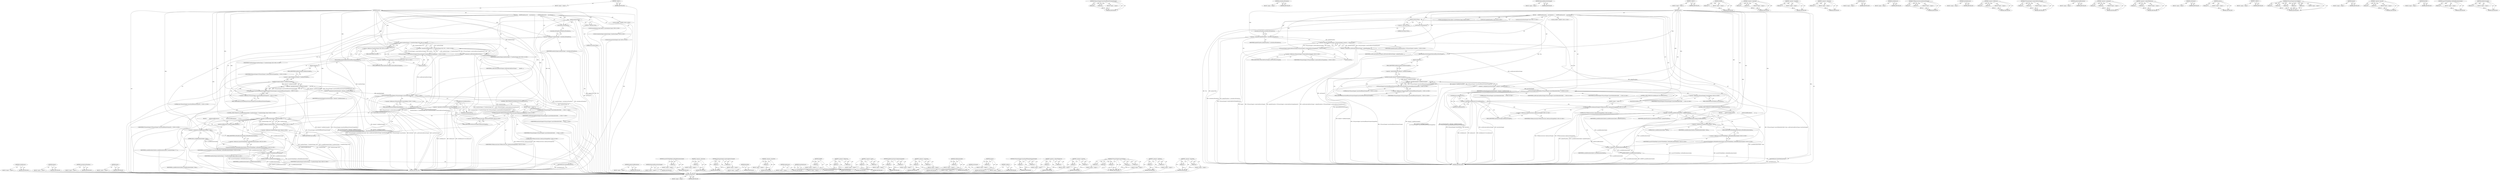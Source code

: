 digraph "&lt;operator&gt;.logicalAnd" {
vulnerable_175 [label=<(METHOD,needsLayout)>];
vulnerable_176 [label=<(BLOCK,&lt;empty&gt;,&lt;empty&gt;)>];
vulnerable_177 [label=<(METHOD_RETURN,ANY)>];
vulnerable_156 [label=<(METHOD,SVGLayoutSupport.layoutSizeOfNearestViewportChanged)>];
vulnerable_157 [label=<(PARAM,p1)>];
vulnerable_158 [label=<(PARAM,p2)>];
vulnerable_159 [label=<(BLOCK,&lt;empty&gt;,&lt;empty&gt;)>];
vulnerable_160 [label=<(METHOD_RETURN,ANY)>];
vulnerable_115 [label=<(METHOD,calculateLocalTransform)>];
vulnerable_116 [label=<(BLOCK,&lt;empty&gt;,&lt;empty&gt;)>];
vulnerable_117 [label=<(METHOD_RETURN,ANY)>];
vulnerable_136 [label=<(METHOD,determineIfLayoutSizeChanged)>];
vulnerable_137 [label=<(BLOCK,&lt;empty&gt;,&lt;empty&gt;)>];
vulnerable_138 [label=<(METHOD_RETURN,ANY)>];
vulnerable_6 [label=<(METHOD,&lt;global&gt;)<SUB>1</SUB>>];
vulnerable_7 [label=<(BLOCK,&lt;empty&gt;,&lt;empty&gt;)<SUB>1</SUB>>];
vulnerable_8 [label=<(METHOD,layout)<SUB>1</SUB>>];
vulnerable_9 [label=<(BLOCK,{
    ASSERT(needsLayout());
    LayoutAnalyzer...,{
    ASSERT(needsLayout());
    LayoutAnalyzer...)<SUB>2</SUB>>];
vulnerable_10 [label="<(LOCAL,ASSERT : ASSERT)<SUB>3</SUB>>"];
vulnerable_11 [label="<(LOCAL,LayoutAnalyzer.Scope analyzer: LayoutAnalyzer.Scope)<SUB>4</SUB>>"];
vulnerable_12 [label=<(analyzer,analyzer(*this))<SUB>4</SUB>>];
vulnerable_13 [label=<(&lt;operator&gt;.indirection,*this)<SUB>4</SUB>>];
vulnerable_14 [label=<(LITERAL,this,analyzer(*this))<SUB>4</SUB>>];
vulnerable_15 [label=<(calcViewport,calcViewport())<SUB>6</SUB>>];
vulnerable_16 [label="<(LOCAL,bool updatedTransform: bool)<SUB>8</SUB>>"];
vulnerable_17 [label=<(&lt;operator&gt;.assignment,updatedTransform = calculateLocalTransform())<SUB>8</SUB>>];
vulnerable_18 [label=<(IDENTIFIER,updatedTransform,updatedTransform = calculateLocalTransform())<SUB>8</SUB>>];
vulnerable_19 [label=<(calculateLocalTransform,calculateLocalTransform())<SUB>8</SUB>>];
vulnerable_20 [label=<(&lt;operator&gt;.assignment,m_didScreenScaleFactorChange = updatedTransform...)<SUB>9</SUB>>];
vulnerable_21 [label=<(IDENTIFIER,m_didScreenScaleFactorChange,m_didScreenScaleFactorChange = updatedTransform...)<SUB>9</SUB>>];
vulnerable_22 [label="<(&lt;operator&gt;.logicalOr,updatedTransform || SVGLayoutSupport::screenSca...)<SUB>9</SUB>>"];
vulnerable_23 [label="<(IDENTIFIER,updatedTransform,updatedTransform || SVGLayoutSupport::screenSca...)<SUB>9</SUB>>"];
vulnerable_24 [label="<(SVGLayoutSupport.screenScaleFactorChanged,SVGLayoutSupport::screenScaleFactorChanged(pare...)<SUB>9</SUB>>"];
vulnerable_25 [label="<(&lt;operator&gt;.fieldAccess,SVGLayoutSupport::screenScaleFactorChanged)<SUB>9</SUB>>"];
vulnerable_26 [label="<(IDENTIFIER,SVGLayoutSupport,SVGLayoutSupport::screenScaleFactorChanged(pare...)<SUB>9</SUB>>"];
vulnerable_27 [label=<(FIELD_IDENTIFIER,screenScaleFactorChanged,screenScaleFactorChanged)<SUB>9</SUB>>];
vulnerable_28 [label=<(parent,parent())<SUB>9</SUB>>];
vulnerable_29 [label=<(determineIfLayoutSizeChanged,determineIfLayoutSizeChanged())<SUB>11</SUB>>];
vulnerable_30 [label="<(LOCAL,bool layoutSizeChanged: bool)<SUB>13</SUB>>"];
vulnerable_31 [label=<(&lt;operator&gt;.assignment,layoutSizeChanged = element()-&gt;hasRelativeLengt...)<SUB>13</SUB>>];
vulnerable_32 [label=<(IDENTIFIER,layoutSizeChanged,layoutSizeChanged = element()-&gt;hasRelativeLengt...)<SUB>13</SUB>>];
vulnerable_33 [label=<(&lt;operator&gt;.logicalAnd,element()-&gt;hasRelativeLengths()
        &amp;&amp; SVGL...)<SUB>13</SUB>>];
vulnerable_34 [label=<(hasRelativeLengths,element()-&gt;hasRelativeLengths())<SUB>13</SUB>>];
vulnerable_35 [label=<(&lt;operator&gt;.indirectFieldAccess,element()-&gt;hasRelativeLengths)<SUB>13</SUB>>];
vulnerable_36 [label=<(element,element())<SUB>13</SUB>>];
vulnerable_37 [label=<(FIELD_IDENTIFIER,hasRelativeLengths,hasRelativeLengths)<SUB>13</SUB>>];
vulnerable_38 [label="<(SVGLayoutSupport.layoutSizeOfNearestViewportChanged,SVGLayoutSupport::layoutSizeOfNearestViewportCh...)<SUB>14</SUB>>"];
vulnerable_39 [label="<(&lt;operator&gt;.fieldAccess,SVGLayoutSupport::layoutSizeOfNearestViewportCh...)<SUB>14</SUB>>"];
vulnerable_40 [label="<(IDENTIFIER,SVGLayoutSupport,SVGLayoutSupport::layoutSizeOfNearestViewportCh...)<SUB>14</SUB>>"];
vulnerable_41 [label=<(FIELD_IDENTIFIER,layoutSizeOfNearestViewportChanged,layoutSizeOfNearestViewportChanged)<SUB>14</SUB>>];
vulnerable_42 [label="<(LITERAL,this,SVGLayoutSupport::layoutSizeOfNearestViewportCh...)<SUB>14</SUB>>"];
vulnerable_43 [label="<(SVGLayoutSupport.layoutChildren,SVGLayoutSupport::layoutChildren(firstChild(), ...)<SUB>16</SUB>>"];
vulnerable_44 [label="<(&lt;operator&gt;.fieldAccess,SVGLayoutSupport::layoutChildren)<SUB>16</SUB>>"];
vulnerable_45 [label="<(IDENTIFIER,SVGLayoutSupport,SVGLayoutSupport::layoutChildren(firstChild(), ...)<SUB>16</SUB>>"];
vulnerable_46 [label=<(FIELD_IDENTIFIER,layoutChildren,layoutChildren)<SUB>16</SUB>>];
vulnerable_47 [label=<(firstChild,firstChild())<SUB>16</SUB>>];
vulnerable_48 [label="<(LITERAL,false,SVGLayoutSupport::layoutChildren(firstChild(), ...)<SUB>16</SUB>>"];
vulnerable_49 [label="<(IDENTIFIER,m_didScreenScaleFactorChange,SVGLayoutSupport::layoutChildren(firstChild(), ...)<SUB>16</SUB>>"];
vulnerable_50 [label="<(IDENTIFIER,layoutSizeChanged,SVGLayoutSupport::layoutChildren(firstChild(), ...)<SUB>16</SUB>>"];
vulnerable_51 [label=<(CONTROL_STRUCTURE,IF,if (everHadLayout() &amp;&amp; needsLayout()))<SUB>18</SUB>>];
vulnerable_52 [label=<(&lt;operator&gt;.logicalAnd,everHadLayout() &amp;&amp; needsLayout())<SUB>18</SUB>>];
vulnerable_53 [label=<(everHadLayout,everHadLayout())<SUB>18</SUB>>];
vulnerable_54 [label=<(needsLayout,needsLayout())<SUB>18</SUB>>];
vulnerable_55 [label=<(BLOCK,&lt;empty&gt;,&lt;empty&gt;)<SUB>19</SUB>>];
vulnerable_56 [label="<(SVGResourcesCache.clientLayoutChanged,SVGResourcesCache::clientLayoutChanged(this))<SUB>19</SUB>>"];
vulnerable_57 [label="<(&lt;operator&gt;.fieldAccess,SVGResourcesCache::clientLayoutChanged)<SUB>19</SUB>>"];
vulnerable_58 [label="<(IDENTIFIER,SVGResourcesCache,SVGResourcesCache::clientLayoutChanged(this))<SUB>19</SUB>>"];
vulnerable_59 [label=<(FIELD_IDENTIFIER,clientLayoutChanged,clientLayoutChanged)<SUB>19</SUB>>];
vulnerable_60 [label="<(LITERAL,this,SVGResourcesCache::clientLayoutChanged(this))<SUB>19</SUB>>"];
vulnerable_61 [label=<(CONTROL_STRUCTURE,IF,if (m_needsBoundariesUpdate || updatedTransform))<SUB>21</SUB>>];
vulnerable_62 [label=<(&lt;operator&gt;.logicalOr,m_needsBoundariesUpdate || updatedTransform)<SUB>21</SUB>>];
vulnerable_63 [label=<(IDENTIFIER,m_needsBoundariesUpdate,m_needsBoundariesUpdate || updatedTransform)<SUB>21</SUB>>];
vulnerable_64 [label=<(IDENTIFIER,updatedTransform,m_needsBoundariesUpdate || updatedTransform)<SUB>21</SUB>>];
vulnerable_65 [label=<(BLOCK,{
         updateCachedBoundaries();
         m...,{
         updateCachedBoundaries();
         m...)<SUB>21</SUB>>];
vulnerable_66 [label=<(updateCachedBoundaries,updateCachedBoundaries())<SUB>22</SUB>>];
vulnerable_67 [label=<(&lt;operator&gt;.assignment,m_needsBoundariesUpdate = false)<SUB>23</SUB>>];
vulnerable_68 [label=<(IDENTIFIER,m_needsBoundariesUpdate,m_needsBoundariesUpdate = false)<SUB>23</SUB>>];
vulnerable_69 [label=<(LITERAL,false,m_needsBoundariesUpdate = false)<SUB>23</SUB>>];
vulnerable_70 [label="<(LayoutSVGModelObject.setNeedsBoundariesUpdate,LayoutSVGModelObject::setNeedsBoundariesUpdate())<SUB>25</SUB>>"];
vulnerable_71 [label="<(&lt;operator&gt;.fieldAccess,LayoutSVGModelObject::setNeedsBoundariesUpdate)<SUB>25</SUB>>"];
vulnerable_72 [label="<(IDENTIFIER,LayoutSVGModelObject,LayoutSVGModelObject::setNeedsBoundariesUpdate())<SUB>25</SUB>>"];
vulnerable_73 [label=<(FIELD_IDENTIFIER,setNeedsBoundariesUpdate,setNeedsBoundariesUpdate)<SUB>25</SUB>>];
vulnerable_74 [label=<(ASSERT,ASSERT(!m_needsBoundariesUpdate))<SUB>28</SUB>>];
vulnerable_75 [label=<(&lt;operator&gt;.logicalNot,!m_needsBoundariesUpdate)<SUB>28</SUB>>];
vulnerable_76 [label=<(IDENTIFIER,m_needsBoundariesUpdate,!m_needsBoundariesUpdate)<SUB>28</SUB>>];
vulnerable_77 [label=<(clearNeedsLayout,clearNeedsLayout())<SUB>29</SUB>>];
vulnerable_78 [label=<(METHOD_RETURN,void)<SUB>1</SUB>>];
vulnerable_80 [label=<(METHOD_RETURN,ANY)<SUB>1</SUB>>];
vulnerable_190 [label=<(METHOD,ASSERT)>];
vulnerable_191 [label=<(PARAM,p1)>];
vulnerable_192 [label=<(BLOCK,&lt;empty&gt;,&lt;empty&gt;)>];
vulnerable_193 [label=<(METHOD_RETURN,ANY)>];
vulnerable_139 [label=<(METHOD,&lt;operator&gt;.logicalAnd)>];
vulnerable_140 [label=<(PARAM,p1)>];
vulnerable_141 [label=<(PARAM,p2)>];
vulnerable_142 [label=<(BLOCK,&lt;empty&gt;,&lt;empty&gt;)>];
vulnerable_143 [label=<(METHOD_RETURN,ANY)>];
vulnerable_194 [label=<(METHOD,&lt;operator&gt;.logicalNot)>];
vulnerable_195 [label=<(PARAM,p1)>];
vulnerable_196 [label=<(BLOCK,&lt;empty&gt;,&lt;empty&gt;)>];
vulnerable_197 [label=<(METHOD_RETURN,ANY)>];
vulnerable_103 [label=<(METHOD,&lt;operator&gt;.indirection)>];
vulnerable_104 [label=<(PARAM,p1)>];
vulnerable_105 [label=<(BLOCK,&lt;empty&gt;,&lt;empty&gt;)>];
vulnerable_106 [label=<(METHOD_RETURN,ANY)>];
vulnerable_133 [label=<(METHOD,parent)>];
vulnerable_134 [label=<(BLOCK,&lt;empty&gt;,&lt;empty&gt;)>];
vulnerable_135 [label=<(METHOD_RETURN,ANY)>];
vulnerable_172 [label=<(METHOD,everHadLayout)>];
vulnerable_173 [label=<(BLOCK,&lt;empty&gt;,&lt;empty&gt;)>];
vulnerable_174 [label=<(METHOD_RETURN,ANY)>];
vulnerable_178 [label=<(METHOD,SVGResourcesCache.clientLayoutChanged)>];
vulnerable_179 [label=<(PARAM,p1)>];
vulnerable_180 [label=<(PARAM,p2)>];
vulnerable_181 [label=<(BLOCK,&lt;empty&gt;,&lt;empty&gt;)>];
vulnerable_182 [label=<(METHOD_RETURN,ANY)>];
vulnerable_198 [label=<(METHOD,clearNeedsLayout)>];
vulnerable_199 [label=<(BLOCK,&lt;empty&gt;,&lt;empty&gt;)>];
vulnerable_200 [label=<(METHOD_RETURN,ANY)>];
vulnerable_128 [label=<(METHOD,&lt;operator&gt;.fieldAccess)>];
vulnerable_129 [label=<(PARAM,p1)>];
vulnerable_130 [label=<(PARAM,p2)>];
vulnerable_131 [label=<(BLOCK,&lt;empty&gt;,&lt;empty&gt;)>];
vulnerable_132 [label=<(METHOD_RETURN,ANY)>];
vulnerable_123 [label=<(METHOD,SVGLayoutSupport.screenScaleFactorChanged)>];
vulnerable_124 [label=<(PARAM,p1)>];
vulnerable_125 [label=<(PARAM,p2)>];
vulnerable_126 [label=<(BLOCK,&lt;empty&gt;,&lt;empty&gt;)>];
vulnerable_127 [label=<(METHOD_RETURN,ANY)>];
vulnerable_183 [label=<(METHOD,updateCachedBoundaries)>];
vulnerable_184 [label=<(BLOCK,&lt;empty&gt;,&lt;empty&gt;)>];
vulnerable_185 [label=<(METHOD_RETURN,ANY)>];
vulnerable_110 [label=<(METHOD,&lt;operator&gt;.assignment)>];
vulnerable_111 [label=<(PARAM,p1)>];
vulnerable_112 [label=<(PARAM,p2)>];
vulnerable_113 [label=<(BLOCK,&lt;empty&gt;,&lt;empty&gt;)>];
vulnerable_114 [label=<(METHOD_RETURN,ANY)>];
vulnerable_148 [label=<(METHOD,&lt;operator&gt;.indirectFieldAccess)>];
vulnerable_149 [label=<(PARAM,p1)>];
vulnerable_150 [label=<(PARAM,p2)>];
vulnerable_151 [label=<(BLOCK,&lt;empty&gt;,&lt;empty&gt;)>];
vulnerable_152 [label=<(METHOD_RETURN,ANY)>];
vulnerable_107 [label=<(METHOD,calcViewport)>];
vulnerable_108 [label=<(BLOCK,&lt;empty&gt;,&lt;empty&gt;)>];
vulnerable_109 [label=<(METHOD_RETURN,ANY)>];
vulnerable_99 [label=<(METHOD,analyzer)>];
vulnerable_100 [label=<(PARAM,p1)>];
vulnerable_101 [label=<(BLOCK,&lt;empty&gt;,&lt;empty&gt;)>];
vulnerable_102 [label=<(METHOD_RETURN,ANY)>];
vulnerable_93 [label=<(METHOD,&lt;global&gt;)<SUB>1</SUB>>];
vulnerable_94 [label=<(BLOCK,&lt;empty&gt;,&lt;empty&gt;)>];
vulnerable_95 [label=<(METHOD_RETURN,ANY)>];
vulnerable_161 [label=<(METHOD,SVGLayoutSupport.layoutChildren)>];
vulnerable_162 [label=<(PARAM,p1)>];
vulnerable_163 [label=<(PARAM,p2)>];
vulnerable_164 [label=<(PARAM,p3)>];
vulnerable_165 [label=<(PARAM,p4)>];
vulnerable_166 [label=<(PARAM,p5)>];
vulnerable_167 [label=<(BLOCK,&lt;empty&gt;,&lt;empty&gt;)>];
vulnerable_168 [label=<(METHOD_RETURN,ANY)>];
vulnerable_153 [label=<(METHOD,element)>];
vulnerable_154 [label=<(BLOCK,&lt;empty&gt;,&lt;empty&gt;)>];
vulnerable_155 [label=<(METHOD_RETURN,ANY)>];
vulnerable_118 [label=<(METHOD,&lt;operator&gt;.logicalOr)>];
vulnerable_119 [label=<(PARAM,p1)>];
vulnerable_120 [label=<(PARAM,p2)>];
vulnerable_121 [label=<(BLOCK,&lt;empty&gt;,&lt;empty&gt;)>];
vulnerable_122 [label=<(METHOD_RETURN,ANY)>];
vulnerable_169 [label=<(METHOD,firstChild)>];
vulnerable_170 [label=<(BLOCK,&lt;empty&gt;,&lt;empty&gt;)>];
vulnerable_171 [label=<(METHOD_RETURN,ANY)>];
vulnerable_186 [label=<(METHOD,LayoutSVGModelObject.setNeedsBoundariesUpdate)>];
vulnerable_187 [label=<(PARAM,p1)>];
vulnerable_188 [label=<(BLOCK,&lt;empty&gt;,&lt;empty&gt;)>];
vulnerable_189 [label=<(METHOD_RETURN,ANY)>];
vulnerable_144 [label=<(METHOD,hasRelativeLengths)>];
vulnerable_145 [label=<(PARAM,p1)>];
vulnerable_146 [label=<(BLOCK,&lt;empty&gt;,&lt;empty&gt;)>];
vulnerable_147 [label=<(METHOD_RETURN,ANY)>];
fixed_187 [label=<(METHOD,everHadLayout)>];
fixed_188 [label=<(BLOCK,&lt;empty&gt;,&lt;empty&gt;)>];
fixed_189 [label=<(METHOD_RETURN,ANY)>];
fixed_168 [label=<(METHOD,element)>];
fixed_169 [label=<(BLOCK,&lt;empty&gt;,&lt;empty&gt;)>];
fixed_170 [label=<(METHOD_RETURN,ANY)>];
fixed_125 [label=<(METHOD,calculateLocalTransform)>];
fixed_126 [label=<(BLOCK,&lt;empty&gt;,&lt;empty&gt;)>];
fixed_127 [label=<(METHOD_RETURN,ANY)>];
fixed_148 [label=<(METHOD,parent)>];
fixed_149 [label=<(BLOCK,&lt;empty&gt;,&lt;empty&gt;)>];
fixed_150 [label=<(METHOD_RETURN,ANY)>];
fixed_6 [label=<(METHOD,&lt;global&gt;)<SUB>1</SUB>>];
fixed_7 [label=<(BLOCK,&lt;empty&gt;,&lt;empty&gt;)<SUB>1</SUB>>];
fixed_8 [label=<(METHOD,layout)<SUB>1</SUB>>];
fixed_9 [label=<(BLOCK,{
    ASSERT(needsLayout());
    LayoutAnalyzer...,{
    ASSERT(needsLayout());
    LayoutAnalyzer...)<SUB>2</SUB>>];
fixed_10 [label="<(LOCAL,ASSERT : ASSERT)<SUB>3</SUB>>"];
fixed_11 [label="<(LOCAL,LayoutAnalyzer.Scope analyzer: LayoutAnalyzer.Scope)<SUB>4</SUB>>"];
fixed_12 [label=<(analyzer,analyzer(*this))<SUB>4</SUB>>];
fixed_13 [label=<(&lt;operator&gt;.indirection,*this)<SUB>4</SUB>>];
fixed_14 [label=<(LITERAL,this,analyzer(*this))<SUB>4</SUB>>];
fixed_15 [label=<(calcViewport,calcViewport())<SUB>6</SUB>>];
fixed_16 [label="<(LOCAL,TransformChange transformChange: TransformChange)<SUB>8</SUB>>"];
fixed_17 [label=<(&lt;operator&gt;.assignment,transformChange = calculateLocalTransform())<SUB>8</SUB>>];
fixed_18 [label=<(IDENTIFIER,transformChange,transformChange = calculateLocalTransform())<SUB>8</SUB>>];
fixed_19 [label=<(calculateLocalTransform,calculateLocalTransform())<SUB>8</SUB>>];
fixed_20 [label=<(&lt;operator&gt;.assignment,m_didScreenScaleFactorChange =
        transfor...)<SUB>9</SUB>>];
fixed_21 [label=<(IDENTIFIER,m_didScreenScaleFactorChange,m_didScreenScaleFactorChange =
        transfor...)<SUB>9</SUB>>];
fixed_22 [label="<(&lt;operator&gt;.logicalOr,transformChange == TransformChange::Full || SVG...)<SUB>10</SUB>>"];
fixed_23 [label="<(&lt;operator&gt;.equals,transformChange == TransformChange::Full)<SUB>10</SUB>>"];
fixed_24 [label="<(IDENTIFIER,transformChange,transformChange == TransformChange::Full)<SUB>10</SUB>>"];
fixed_25 [label="<(&lt;operator&gt;.fieldAccess,TransformChange::Full)<SUB>10</SUB>>"];
fixed_26 [label="<(IDENTIFIER,TransformChange,transformChange == TransformChange::Full)<SUB>10</SUB>>"];
fixed_27 [label=<(FIELD_IDENTIFIER,Full,Full)<SUB>10</SUB>>];
fixed_28 [label="<(SVGLayoutSupport.screenScaleFactorChanged,SVGLayoutSupport::screenScaleFactorChanged(pare...)<SUB>10</SUB>>"];
fixed_29 [label="<(&lt;operator&gt;.fieldAccess,SVGLayoutSupport::screenScaleFactorChanged)<SUB>10</SUB>>"];
fixed_30 [label="<(IDENTIFIER,SVGLayoutSupport,SVGLayoutSupport::screenScaleFactorChanged(pare...)<SUB>10</SUB>>"];
fixed_31 [label=<(FIELD_IDENTIFIER,screenScaleFactorChanged,screenScaleFactorChanged)<SUB>10</SUB>>];
fixed_32 [label=<(parent,parent())<SUB>10</SUB>>];
fixed_33 [label=<(determineIfLayoutSizeChanged,determineIfLayoutSizeChanged())<SUB>12</SUB>>];
fixed_34 [label="<(LOCAL,bool layoutSizeChanged: bool)<SUB>14</SUB>>"];
fixed_35 [label=<(&lt;operator&gt;.assignment,layoutSizeChanged = element()-&gt;hasRelativeLengt...)<SUB>14</SUB>>];
fixed_36 [label=<(IDENTIFIER,layoutSizeChanged,layoutSizeChanged = element()-&gt;hasRelativeLengt...)<SUB>14</SUB>>];
fixed_37 [label=<(&lt;operator&gt;.logicalAnd,element()-&gt;hasRelativeLengths()
        &amp;&amp; SVGL...)<SUB>14</SUB>>];
fixed_38 [label=<(hasRelativeLengths,element()-&gt;hasRelativeLengths())<SUB>14</SUB>>];
fixed_39 [label=<(&lt;operator&gt;.indirectFieldAccess,element()-&gt;hasRelativeLengths)<SUB>14</SUB>>];
fixed_40 [label=<(element,element())<SUB>14</SUB>>];
fixed_41 [label=<(FIELD_IDENTIFIER,hasRelativeLengths,hasRelativeLengths)<SUB>14</SUB>>];
fixed_42 [label="<(SVGLayoutSupport.layoutSizeOfNearestViewportChanged,SVGLayoutSupport::layoutSizeOfNearestViewportCh...)<SUB>15</SUB>>"];
fixed_43 [label="<(&lt;operator&gt;.fieldAccess,SVGLayoutSupport::layoutSizeOfNearestViewportCh...)<SUB>15</SUB>>"];
fixed_44 [label="<(IDENTIFIER,SVGLayoutSupport,SVGLayoutSupport::layoutSizeOfNearestViewportCh...)<SUB>15</SUB>>"];
fixed_45 [label=<(FIELD_IDENTIFIER,layoutSizeOfNearestViewportChanged,layoutSizeOfNearestViewportChanged)<SUB>15</SUB>>];
fixed_46 [label="<(LITERAL,this,SVGLayoutSupport::layoutSizeOfNearestViewportCh...)<SUB>15</SUB>>"];
fixed_47 [label="<(SVGLayoutSupport.layoutChildren,SVGLayoutSupport::layoutChildren(firstChild(), ...)<SUB>17</SUB>>"];
fixed_48 [label="<(&lt;operator&gt;.fieldAccess,SVGLayoutSupport::layoutChildren)<SUB>17</SUB>>"];
fixed_49 [label="<(IDENTIFIER,SVGLayoutSupport,SVGLayoutSupport::layoutChildren(firstChild(), ...)<SUB>17</SUB>>"];
fixed_50 [label=<(FIELD_IDENTIFIER,layoutChildren,layoutChildren)<SUB>17</SUB>>];
fixed_51 [label=<(firstChild,firstChild())<SUB>17</SUB>>];
fixed_52 [label="<(LITERAL,false,SVGLayoutSupport::layoutChildren(firstChild(), ...)<SUB>17</SUB>>"];
fixed_53 [label="<(IDENTIFIER,m_didScreenScaleFactorChange,SVGLayoutSupport::layoutChildren(firstChild(), ...)<SUB>17</SUB>>"];
fixed_54 [label="<(IDENTIFIER,layoutSizeChanged,SVGLayoutSupport::layoutChildren(firstChild(), ...)<SUB>17</SUB>>"];
fixed_55 [label=<(CONTROL_STRUCTURE,IF,if (everHadLayout() &amp;&amp; needsLayout()))<SUB>19</SUB>>];
fixed_56 [label=<(&lt;operator&gt;.logicalAnd,everHadLayout() &amp;&amp; needsLayout())<SUB>19</SUB>>];
fixed_57 [label=<(everHadLayout,everHadLayout())<SUB>19</SUB>>];
fixed_58 [label=<(needsLayout,needsLayout())<SUB>19</SUB>>];
fixed_59 [label=<(BLOCK,&lt;empty&gt;,&lt;empty&gt;)<SUB>20</SUB>>];
fixed_60 [label="<(SVGResourcesCache.clientLayoutChanged,SVGResourcesCache::clientLayoutChanged(this))<SUB>20</SUB>>"];
fixed_61 [label="<(&lt;operator&gt;.fieldAccess,SVGResourcesCache::clientLayoutChanged)<SUB>20</SUB>>"];
fixed_62 [label="<(IDENTIFIER,SVGResourcesCache,SVGResourcesCache::clientLayoutChanged(this))<SUB>20</SUB>>"];
fixed_63 [label=<(FIELD_IDENTIFIER,clientLayoutChanged,clientLayoutChanged)<SUB>20</SUB>>];
fixed_64 [label="<(LITERAL,this,SVGResourcesCache::clientLayoutChanged(this))<SUB>20</SUB>>"];
fixed_65 [label="<(CONTROL_STRUCTURE,IF,if (m_needsBoundariesUpdate || transformChange != TransformChange::None))<SUB>22</SUB>>"];
fixed_66 [label=<(&lt;operator&gt;.logicalOr,m_needsBoundariesUpdate || transformChange != T...)<SUB>22</SUB>>];
fixed_67 [label=<(IDENTIFIER,m_needsBoundariesUpdate,m_needsBoundariesUpdate || transformChange != T...)<SUB>22</SUB>>];
fixed_68 [label="<(&lt;operator&gt;.notEquals,transformChange != TransformChange::None)<SUB>22</SUB>>"];
fixed_69 [label="<(IDENTIFIER,transformChange,transformChange != TransformChange::None)<SUB>22</SUB>>"];
fixed_70 [label="<(&lt;operator&gt;.fieldAccess,TransformChange::None)<SUB>22</SUB>>"];
fixed_71 [label="<(IDENTIFIER,TransformChange,transformChange != TransformChange::None)<SUB>22</SUB>>"];
fixed_72 [label=<(FIELD_IDENTIFIER,None,None)<SUB>22</SUB>>];
fixed_73 [label=<(BLOCK,{
         updateCachedBoundaries();
         m...,{
         updateCachedBoundaries();
         m...)<SUB>22</SUB>>];
fixed_74 [label=<(updateCachedBoundaries,updateCachedBoundaries())<SUB>23</SUB>>];
fixed_75 [label=<(&lt;operator&gt;.assignment,m_needsBoundariesUpdate = false)<SUB>24</SUB>>];
fixed_76 [label=<(IDENTIFIER,m_needsBoundariesUpdate,m_needsBoundariesUpdate = false)<SUB>24</SUB>>];
fixed_77 [label=<(LITERAL,false,m_needsBoundariesUpdate = false)<SUB>24</SUB>>];
fixed_78 [label="<(LayoutSVGModelObject.setNeedsBoundariesUpdate,LayoutSVGModelObject::setNeedsBoundariesUpdate())<SUB>26</SUB>>"];
fixed_79 [label="<(&lt;operator&gt;.fieldAccess,LayoutSVGModelObject::setNeedsBoundariesUpdate)<SUB>26</SUB>>"];
fixed_80 [label="<(IDENTIFIER,LayoutSVGModelObject,LayoutSVGModelObject::setNeedsBoundariesUpdate())<SUB>26</SUB>>"];
fixed_81 [label=<(FIELD_IDENTIFIER,setNeedsBoundariesUpdate,setNeedsBoundariesUpdate)<SUB>26</SUB>>];
fixed_82 [label=<(ASSERT,ASSERT(!m_needsBoundariesUpdate))<SUB>29</SUB>>];
fixed_83 [label=<(&lt;operator&gt;.logicalNot,!m_needsBoundariesUpdate)<SUB>29</SUB>>];
fixed_84 [label=<(IDENTIFIER,m_needsBoundariesUpdate,!m_needsBoundariesUpdate)<SUB>29</SUB>>];
fixed_85 [label=<(clearNeedsLayout,clearNeedsLayout())<SUB>30</SUB>>];
fixed_86 [label=<(METHOD_RETURN,void)<SUB>1</SUB>>];
fixed_88 [label=<(METHOD_RETURN,ANY)<SUB>1</SUB>>];
fixed_203 [label=<(METHOD,updateCachedBoundaries)>];
fixed_204 [label=<(BLOCK,&lt;empty&gt;,&lt;empty&gt;)>];
fixed_205 [label=<(METHOD_RETURN,ANY)>];
fixed_151 [label=<(METHOD,determineIfLayoutSizeChanged)>];
fixed_152 [label=<(BLOCK,&lt;empty&gt;,&lt;empty&gt;)>];
fixed_153 [label=<(METHOD_RETURN,ANY)>];
fixed_206 [label=<(METHOD,LayoutSVGModelObject.setNeedsBoundariesUpdate)>];
fixed_207 [label=<(PARAM,p1)>];
fixed_208 [label=<(BLOCK,&lt;empty&gt;,&lt;empty&gt;)>];
fixed_209 [label=<(METHOD_RETURN,ANY)>];
fixed_113 [label=<(METHOD,&lt;operator&gt;.indirection)>];
fixed_114 [label=<(PARAM,p1)>];
fixed_115 [label=<(BLOCK,&lt;empty&gt;,&lt;empty&gt;)>];
fixed_116 [label=<(METHOD_RETURN,ANY)>];
fixed_143 [label=<(METHOD,SVGLayoutSupport.screenScaleFactorChanged)>];
fixed_144 [label=<(PARAM,p1)>];
fixed_145 [label=<(PARAM,p2)>];
fixed_146 [label=<(BLOCK,&lt;empty&gt;,&lt;empty&gt;)>];
fixed_147 [label=<(METHOD_RETURN,ANY)>];
fixed_184 [label=<(METHOD,firstChild)>];
fixed_185 [label=<(BLOCK,&lt;empty&gt;,&lt;empty&gt;)>];
fixed_186 [label=<(METHOD_RETURN,ANY)>];
fixed_214 [label=<(METHOD,&lt;operator&gt;.logicalNot)>];
fixed_215 [label=<(PARAM,p1)>];
fixed_216 [label=<(BLOCK,&lt;empty&gt;,&lt;empty&gt;)>];
fixed_217 [label=<(METHOD_RETURN,ANY)>];
fixed_190 [label=<(METHOD,needsLayout)>];
fixed_191 [label=<(BLOCK,&lt;empty&gt;,&lt;empty&gt;)>];
fixed_192 [label=<(METHOD_RETURN,ANY)>];
fixed_218 [label=<(METHOD,clearNeedsLayout)>];
fixed_219 [label=<(BLOCK,&lt;empty&gt;,&lt;empty&gt;)>];
fixed_220 [label=<(METHOD_RETURN,ANY)>];
fixed_210 [label=<(METHOD,ASSERT)>];
fixed_211 [label=<(PARAM,p1)>];
fixed_212 [label=<(BLOCK,&lt;empty&gt;,&lt;empty&gt;)>];
fixed_213 [label=<(METHOD_RETURN,ANY)>];
fixed_138 [label=<(METHOD,&lt;operator&gt;.fieldAccess)>];
fixed_139 [label=<(PARAM,p1)>];
fixed_140 [label=<(PARAM,p2)>];
fixed_141 [label=<(BLOCK,&lt;empty&gt;,&lt;empty&gt;)>];
fixed_142 [label=<(METHOD_RETURN,ANY)>];
fixed_133 [label=<(METHOD,&lt;operator&gt;.equals)>];
fixed_134 [label=<(PARAM,p1)>];
fixed_135 [label=<(PARAM,p2)>];
fixed_136 [label=<(BLOCK,&lt;empty&gt;,&lt;empty&gt;)>];
fixed_137 [label=<(METHOD_RETURN,ANY)>];
fixed_193 [label=<(METHOD,SVGResourcesCache.clientLayoutChanged)>];
fixed_194 [label=<(PARAM,p1)>];
fixed_195 [label=<(PARAM,p2)>];
fixed_196 [label=<(BLOCK,&lt;empty&gt;,&lt;empty&gt;)>];
fixed_197 [label=<(METHOD_RETURN,ANY)>];
fixed_120 [label=<(METHOD,&lt;operator&gt;.assignment)>];
fixed_121 [label=<(PARAM,p1)>];
fixed_122 [label=<(PARAM,p2)>];
fixed_123 [label=<(BLOCK,&lt;empty&gt;,&lt;empty&gt;)>];
fixed_124 [label=<(METHOD_RETURN,ANY)>];
fixed_159 [label=<(METHOD,hasRelativeLengths)>];
fixed_160 [label=<(PARAM,p1)>];
fixed_161 [label=<(BLOCK,&lt;empty&gt;,&lt;empty&gt;)>];
fixed_162 [label=<(METHOD_RETURN,ANY)>];
fixed_117 [label=<(METHOD,calcViewport)>];
fixed_118 [label=<(BLOCK,&lt;empty&gt;,&lt;empty&gt;)>];
fixed_119 [label=<(METHOD_RETURN,ANY)>];
fixed_109 [label=<(METHOD,analyzer)>];
fixed_110 [label=<(PARAM,p1)>];
fixed_111 [label=<(BLOCK,&lt;empty&gt;,&lt;empty&gt;)>];
fixed_112 [label=<(METHOD_RETURN,ANY)>];
fixed_103 [label=<(METHOD,&lt;global&gt;)<SUB>1</SUB>>];
fixed_104 [label=<(BLOCK,&lt;empty&gt;,&lt;empty&gt;)>];
fixed_105 [label=<(METHOD_RETURN,ANY)>];
fixed_171 [label=<(METHOD,SVGLayoutSupport.layoutSizeOfNearestViewportChanged)>];
fixed_172 [label=<(PARAM,p1)>];
fixed_173 [label=<(PARAM,p2)>];
fixed_174 [label=<(BLOCK,&lt;empty&gt;,&lt;empty&gt;)>];
fixed_175 [label=<(METHOD_RETURN,ANY)>];
fixed_163 [label=<(METHOD,&lt;operator&gt;.indirectFieldAccess)>];
fixed_164 [label=<(PARAM,p1)>];
fixed_165 [label=<(PARAM,p2)>];
fixed_166 [label=<(BLOCK,&lt;empty&gt;,&lt;empty&gt;)>];
fixed_167 [label=<(METHOD_RETURN,ANY)>];
fixed_128 [label=<(METHOD,&lt;operator&gt;.logicalOr)>];
fixed_129 [label=<(PARAM,p1)>];
fixed_130 [label=<(PARAM,p2)>];
fixed_131 [label=<(BLOCK,&lt;empty&gt;,&lt;empty&gt;)>];
fixed_132 [label=<(METHOD_RETURN,ANY)>];
fixed_176 [label=<(METHOD,SVGLayoutSupport.layoutChildren)>];
fixed_177 [label=<(PARAM,p1)>];
fixed_178 [label=<(PARAM,p2)>];
fixed_179 [label=<(PARAM,p3)>];
fixed_180 [label=<(PARAM,p4)>];
fixed_181 [label=<(PARAM,p5)>];
fixed_182 [label=<(BLOCK,&lt;empty&gt;,&lt;empty&gt;)>];
fixed_183 [label=<(METHOD_RETURN,ANY)>];
fixed_198 [label=<(METHOD,&lt;operator&gt;.notEquals)>];
fixed_199 [label=<(PARAM,p1)>];
fixed_200 [label=<(PARAM,p2)>];
fixed_201 [label=<(BLOCK,&lt;empty&gt;,&lt;empty&gt;)>];
fixed_202 [label=<(METHOD_RETURN,ANY)>];
fixed_154 [label=<(METHOD,&lt;operator&gt;.logicalAnd)>];
fixed_155 [label=<(PARAM,p1)>];
fixed_156 [label=<(PARAM,p2)>];
fixed_157 [label=<(BLOCK,&lt;empty&gt;,&lt;empty&gt;)>];
fixed_158 [label=<(METHOD_RETURN,ANY)>];
vulnerable_175 -> vulnerable_176  [key=0, label="AST: "];
vulnerable_175 -> vulnerable_177  [key=0, label="AST: "];
vulnerable_175 -> vulnerable_177  [key=1, label="CFG: "];
vulnerable_156 -> vulnerable_157  [key=0, label="AST: "];
vulnerable_156 -> vulnerable_157  [key=1, label="DDG: "];
vulnerable_156 -> vulnerable_159  [key=0, label="AST: "];
vulnerable_156 -> vulnerable_158  [key=0, label="AST: "];
vulnerable_156 -> vulnerable_158  [key=1, label="DDG: "];
vulnerable_156 -> vulnerable_160  [key=0, label="AST: "];
vulnerable_156 -> vulnerable_160  [key=1, label="CFG: "];
vulnerable_157 -> vulnerable_160  [key=0, label="DDG: p1"];
vulnerable_158 -> vulnerable_160  [key=0, label="DDG: p2"];
vulnerable_115 -> vulnerable_116  [key=0, label="AST: "];
vulnerable_115 -> vulnerable_117  [key=0, label="AST: "];
vulnerable_115 -> vulnerable_117  [key=1, label="CFG: "];
vulnerable_136 -> vulnerable_137  [key=0, label="AST: "];
vulnerable_136 -> vulnerable_138  [key=0, label="AST: "];
vulnerable_136 -> vulnerable_138  [key=1, label="CFG: "];
vulnerable_6 -> vulnerable_7  [key=0, label="AST: "];
vulnerable_6 -> vulnerable_80  [key=0, label="AST: "];
vulnerable_6 -> vulnerable_80  [key=1, label="CFG: "];
vulnerable_7 -> vulnerable_8  [key=0, label="AST: "];
vulnerable_8 -> vulnerable_9  [key=0, label="AST: "];
vulnerable_8 -> vulnerable_78  [key=0, label="AST: "];
vulnerable_8 -> vulnerable_13  [key=0, label="CFG: "];
vulnerable_8 -> vulnerable_15  [key=0, label="DDG: "];
vulnerable_8 -> vulnerable_17  [key=0, label="DDG: "];
vulnerable_8 -> vulnerable_29  [key=0, label="DDG: "];
vulnerable_8 -> vulnerable_77  [key=0, label="DDG: "];
vulnerable_8 -> vulnerable_43  [key=0, label="DDG: "];
vulnerable_8 -> vulnerable_22  [key=0, label="DDG: "];
vulnerable_8 -> vulnerable_52  [key=0, label="DDG: "];
vulnerable_8 -> vulnerable_62  [key=0, label="DDG: "];
vulnerable_8 -> vulnerable_66  [key=0, label="DDG: "];
vulnerable_8 -> vulnerable_67  [key=0, label="DDG: "];
vulnerable_8 -> vulnerable_75  [key=0, label="DDG: "];
vulnerable_8 -> vulnerable_24  [key=0, label="DDG: "];
vulnerable_8 -> vulnerable_38  [key=0, label="DDG: "];
vulnerable_8 -> vulnerable_56  [key=0, label="DDG: "];
vulnerable_9 -> vulnerable_10  [key=0, label="AST: "];
vulnerable_9 -> vulnerable_11  [key=0, label="AST: "];
vulnerable_9 -> vulnerable_12  [key=0, label="AST: "];
vulnerable_9 -> vulnerable_15  [key=0, label="AST: "];
vulnerable_9 -> vulnerable_16  [key=0, label="AST: "];
vulnerable_9 -> vulnerable_17  [key=0, label="AST: "];
vulnerable_9 -> vulnerable_20  [key=0, label="AST: "];
vulnerable_9 -> vulnerable_29  [key=0, label="AST: "];
vulnerable_9 -> vulnerable_30  [key=0, label="AST: "];
vulnerable_9 -> vulnerable_31  [key=0, label="AST: "];
vulnerable_9 -> vulnerable_43  [key=0, label="AST: "];
vulnerable_9 -> vulnerable_51  [key=0, label="AST: "];
vulnerable_9 -> vulnerable_61  [key=0, label="AST: "];
vulnerable_9 -> vulnerable_74  [key=0, label="AST: "];
vulnerable_9 -> vulnerable_77  [key=0, label="AST: "];
vulnerable_12 -> vulnerable_13  [key=0, label="AST: "];
vulnerable_12 -> vulnerable_15  [key=0, label="CFG: "];
vulnerable_12 -> vulnerable_78  [key=0, label="DDG: *this"];
vulnerable_12 -> vulnerable_78  [key=1, label="DDG: analyzer(*this)"];
vulnerable_12 -> vulnerable_38  [key=0, label="DDG: *this"];
vulnerable_12 -> vulnerable_56  [key=0, label="DDG: *this"];
vulnerable_13 -> vulnerable_14  [key=0, label="AST: "];
vulnerable_13 -> vulnerable_12  [key=0, label="CFG: "];
vulnerable_15 -> vulnerable_19  [key=0, label="CFG: "];
vulnerable_15 -> vulnerable_78  [key=0, label="DDG: calcViewport()"];
vulnerable_17 -> vulnerable_18  [key=0, label="AST: "];
vulnerable_17 -> vulnerable_19  [key=0, label="AST: "];
vulnerable_17 -> vulnerable_22  [key=0, label="CFG: "];
vulnerable_17 -> vulnerable_22  [key=1, label="DDG: updatedTransform"];
vulnerable_17 -> vulnerable_27  [key=0, label="CFG: "];
vulnerable_17 -> vulnerable_78  [key=0, label="DDG: calculateLocalTransform()"];
vulnerable_17 -> vulnerable_78  [key=1, label="DDG: updatedTransform = calculateLocalTransform()"];
vulnerable_19 -> vulnerable_17  [key=0, label="CFG: "];
vulnerable_20 -> vulnerable_21  [key=0, label="AST: "];
vulnerable_20 -> vulnerable_22  [key=0, label="AST: "];
vulnerable_20 -> vulnerable_29  [key=0, label="CFG: "];
vulnerable_20 -> vulnerable_78  [key=0, label="DDG: updatedTransform || SVGLayoutSupport::screenScaleFactorChanged(parent())"];
vulnerable_20 -> vulnerable_78  [key=1, label="DDG: m_didScreenScaleFactorChange = updatedTransform || SVGLayoutSupport::screenScaleFactorChanged(parent())"];
vulnerable_20 -> vulnerable_43  [key=0, label="DDG: m_didScreenScaleFactorChange"];
vulnerable_22 -> vulnerable_23  [key=0, label="AST: "];
vulnerable_22 -> vulnerable_24  [key=0, label="AST: "];
vulnerable_22 -> vulnerable_20  [key=0, label="CFG: "];
vulnerable_22 -> vulnerable_20  [key=1, label="DDG: updatedTransform"];
vulnerable_22 -> vulnerable_20  [key=2, label="DDG: SVGLayoutSupport::screenScaleFactorChanged(parent())"];
vulnerable_22 -> vulnerable_78  [key=0, label="DDG: SVGLayoutSupport::screenScaleFactorChanged(parent())"];
vulnerable_22 -> vulnerable_62  [key=0, label="DDG: updatedTransform"];
vulnerable_24 -> vulnerable_25  [key=0, label="AST: "];
vulnerable_24 -> vulnerable_28  [key=0, label="AST: "];
vulnerable_24 -> vulnerable_22  [key=0, label="CFG: "];
vulnerable_24 -> vulnerable_22  [key=1, label="DDG: SVGLayoutSupport::screenScaleFactorChanged"];
vulnerable_24 -> vulnerable_22  [key=2, label="DDG: parent()"];
vulnerable_24 -> vulnerable_78  [key=0, label="DDG: SVGLayoutSupport::screenScaleFactorChanged"];
vulnerable_24 -> vulnerable_78  [key=1, label="DDG: parent()"];
vulnerable_25 -> vulnerable_26  [key=0, label="AST: "];
vulnerable_25 -> vulnerable_27  [key=0, label="AST: "];
vulnerable_25 -> vulnerable_28  [key=0, label="CFG: "];
vulnerable_27 -> vulnerable_25  [key=0, label="CFG: "];
vulnerable_28 -> vulnerable_24  [key=0, label="CFG: "];
vulnerable_29 -> vulnerable_36  [key=0, label="CFG: "];
vulnerable_29 -> vulnerable_78  [key=0, label="DDG: determineIfLayoutSizeChanged()"];
vulnerable_31 -> vulnerable_32  [key=0, label="AST: "];
vulnerable_31 -> vulnerable_33  [key=0, label="AST: "];
vulnerable_31 -> vulnerable_46  [key=0, label="CFG: "];
vulnerable_31 -> vulnerable_78  [key=0, label="DDG: element()-&gt;hasRelativeLengths()
        &amp;&amp; SVGLayoutSupport::layoutSizeOfNearestViewportChanged(this)"];
vulnerable_31 -> vulnerable_78  [key=1, label="DDG: layoutSizeChanged = element()-&gt;hasRelativeLengths()
        &amp;&amp; SVGLayoutSupport::layoutSizeOfNearestViewportChanged(this)"];
vulnerable_31 -> vulnerable_43  [key=0, label="DDG: layoutSizeChanged"];
vulnerable_33 -> vulnerable_34  [key=0, label="AST: "];
vulnerable_33 -> vulnerable_38  [key=0, label="AST: "];
vulnerable_33 -> vulnerable_31  [key=0, label="CFG: "];
vulnerable_33 -> vulnerable_31  [key=1, label="DDG: element()-&gt;hasRelativeLengths()"];
vulnerable_33 -> vulnerable_31  [key=2, label="DDG: SVGLayoutSupport::layoutSizeOfNearestViewportChanged(this)"];
vulnerable_33 -> vulnerable_78  [key=0, label="DDG: element()-&gt;hasRelativeLengths()"];
vulnerable_33 -> vulnerable_78  [key=1, label="DDG: SVGLayoutSupport::layoutSizeOfNearestViewportChanged(this)"];
vulnerable_34 -> vulnerable_35  [key=0, label="AST: "];
vulnerable_34 -> vulnerable_33  [key=0, label="CFG: "];
vulnerable_34 -> vulnerable_33  [key=1, label="DDG: element()-&gt;hasRelativeLengths"];
vulnerable_34 -> vulnerable_41  [key=0, label="CFG: "];
vulnerable_34 -> vulnerable_41  [key=1, label="CDG: "];
vulnerable_34 -> vulnerable_78  [key=0, label="DDG: element()-&gt;hasRelativeLengths"];
vulnerable_34 -> vulnerable_38  [key=0, label="CDG: "];
vulnerable_34 -> vulnerable_39  [key=0, label="CDG: "];
vulnerable_35 -> vulnerable_36  [key=0, label="AST: "];
vulnerable_35 -> vulnerable_37  [key=0, label="AST: "];
vulnerable_35 -> vulnerable_34  [key=0, label="CFG: "];
vulnerable_36 -> vulnerable_37  [key=0, label="CFG: "];
vulnerable_37 -> vulnerable_35  [key=0, label="CFG: "];
vulnerable_38 -> vulnerable_39  [key=0, label="AST: "];
vulnerable_38 -> vulnerable_42  [key=0, label="AST: "];
vulnerable_38 -> vulnerable_33  [key=0, label="CFG: "];
vulnerable_38 -> vulnerable_33  [key=1, label="DDG: SVGLayoutSupport::layoutSizeOfNearestViewportChanged"];
vulnerable_38 -> vulnerable_33  [key=2, label="DDG: this"];
vulnerable_38 -> vulnerable_78  [key=0, label="DDG: SVGLayoutSupport::layoutSizeOfNearestViewportChanged"];
vulnerable_39 -> vulnerable_40  [key=0, label="AST: "];
vulnerable_39 -> vulnerable_41  [key=0, label="AST: "];
vulnerable_39 -> vulnerable_38  [key=0, label="CFG: "];
vulnerable_41 -> vulnerable_39  [key=0, label="CFG: "];
vulnerable_43 -> vulnerable_44  [key=0, label="AST: "];
vulnerable_43 -> vulnerable_47  [key=0, label="AST: "];
vulnerable_43 -> vulnerable_48  [key=0, label="AST: "];
vulnerable_43 -> vulnerable_49  [key=0, label="AST: "];
vulnerable_43 -> vulnerable_50  [key=0, label="AST: "];
vulnerable_43 -> vulnerable_53  [key=0, label="CFG: "];
vulnerable_43 -> vulnerable_78  [key=0, label="DDG: SVGLayoutSupport::layoutChildren"];
vulnerable_43 -> vulnerable_78  [key=1, label="DDG: firstChild()"];
vulnerable_43 -> vulnerable_78  [key=2, label="DDG: m_didScreenScaleFactorChange"];
vulnerable_43 -> vulnerable_78  [key=3, label="DDG: layoutSizeChanged"];
vulnerable_43 -> vulnerable_78  [key=4, label="DDG: SVGLayoutSupport::layoutChildren(firstChild(), false, m_didScreenScaleFactorChange, layoutSizeChanged)"];
vulnerable_44 -> vulnerable_45  [key=0, label="AST: "];
vulnerable_44 -> vulnerable_46  [key=0, label="AST: "];
vulnerable_44 -> vulnerable_47  [key=0, label="CFG: "];
vulnerable_46 -> vulnerable_44  [key=0, label="CFG: "];
vulnerable_47 -> vulnerable_43  [key=0, label="CFG: "];
vulnerable_51 -> vulnerable_52  [key=0, label="AST: "];
vulnerable_51 -> vulnerable_55  [key=0, label="AST: "];
vulnerable_52 -> vulnerable_53  [key=0, label="AST: "];
vulnerable_52 -> vulnerable_54  [key=0, label="AST: "];
vulnerable_52 -> vulnerable_59  [key=0, label="CFG: "];
vulnerable_52 -> vulnerable_59  [key=1, label="CDG: "];
vulnerable_52 -> vulnerable_62  [key=0, label="CFG: "];
vulnerable_52 -> vulnerable_78  [key=0, label="DDG: everHadLayout()"];
vulnerable_52 -> vulnerable_78  [key=1, label="DDG: needsLayout()"];
vulnerable_52 -> vulnerable_78  [key=2, label="DDG: everHadLayout() &amp;&amp; needsLayout()"];
vulnerable_52 -> vulnerable_57  [key=0, label="CDG: "];
vulnerable_52 -> vulnerable_56  [key=0, label="CDG: "];
vulnerable_53 -> vulnerable_54  [key=0, label="CFG: "];
vulnerable_53 -> vulnerable_54  [key=1, label="CDG: "];
vulnerable_53 -> vulnerable_52  [key=0, label="CFG: "];
vulnerable_54 -> vulnerable_52  [key=0, label="CFG: "];
vulnerable_55 -> vulnerable_56  [key=0, label="AST: "];
vulnerable_56 -> vulnerable_57  [key=0, label="AST: "];
vulnerable_56 -> vulnerable_60  [key=0, label="AST: "];
vulnerable_56 -> vulnerable_62  [key=0, label="CFG: "];
vulnerable_56 -> vulnerable_78  [key=0, label="DDG: SVGResourcesCache::clientLayoutChanged"];
vulnerable_56 -> vulnerable_78  [key=1, label="DDG: SVGResourcesCache::clientLayoutChanged(this)"];
vulnerable_57 -> vulnerable_58  [key=0, label="AST: "];
vulnerable_57 -> vulnerable_59  [key=0, label="AST: "];
vulnerable_57 -> vulnerable_56  [key=0, label="CFG: "];
vulnerable_59 -> vulnerable_57  [key=0, label="CFG: "];
vulnerable_61 -> vulnerable_62  [key=0, label="AST: "];
vulnerable_61 -> vulnerable_65  [key=0, label="AST: "];
vulnerable_62 -> vulnerable_63  [key=0, label="AST: "];
vulnerable_62 -> vulnerable_64  [key=0, label="AST: "];
vulnerable_62 -> vulnerable_66  [key=0, label="CFG: "];
vulnerable_62 -> vulnerable_66  [key=1, label="CDG: "];
vulnerable_62 -> vulnerable_75  [key=0, label="CFG: "];
vulnerable_62 -> vulnerable_75  [key=1, label="DDG: m_needsBoundariesUpdate"];
vulnerable_62 -> vulnerable_78  [key=0, label="DDG: updatedTransform"];
vulnerable_62 -> vulnerable_78  [key=1, label="DDG: m_needsBoundariesUpdate || updatedTransform"];
vulnerable_62 -> vulnerable_73  [key=0, label="CDG: "];
vulnerable_62 -> vulnerable_71  [key=0, label="CDG: "];
vulnerable_62 -> vulnerable_67  [key=0, label="CDG: "];
vulnerable_62 -> vulnerable_70  [key=0, label="CDG: "];
vulnerable_65 -> vulnerable_66  [key=0, label="AST: "];
vulnerable_65 -> vulnerable_67  [key=0, label="AST: "];
vulnerable_65 -> vulnerable_70  [key=0, label="AST: "];
vulnerable_66 -> vulnerable_67  [key=0, label="CFG: "];
vulnerable_66 -> vulnerable_78  [key=0, label="DDG: updateCachedBoundaries()"];
vulnerable_67 -> vulnerable_68  [key=0, label="AST: "];
vulnerable_67 -> vulnerable_69  [key=0, label="AST: "];
vulnerable_67 -> vulnerable_73  [key=0, label="CFG: "];
vulnerable_67 -> vulnerable_78  [key=0, label="DDG: m_needsBoundariesUpdate = false"];
vulnerable_67 -> vulnerable_75  [key=0, label="DDG: m_needsBoundariesUpdate"];
vulnerable_70 -> vulnerable_71  [key=0, label="AST: "];
vulnerable_70 -> vulnerable_75  [key=0, label="CFG: "];
vulnerable_70 -> vulnerable_78  [key=0, label="DDG: LayoutSVGModelObject::setNeedsBoundariesUpdate"];
vulnerable_70 -> vulnerable_78  [key=1, label="DDG: LayoutSVGModelObject::setNeedsBoundariesUpdate()"];
vulnerable_71 -> vulnerable_72  [key=0, label="AST: "];
vulnerable_71 -> vulnerable_73  [key=0, label="AST: "];
vulnerable_71 -> vulnerable_70  [key=0, label="CFG: "];
vulnerable_73 -> vulnerable_71  [key=0, label="CFG: "];
vulnerable_74 -> vulnerable_75  [key=0, label="AST: "];
vulnerable_74 -> vulnerable_77  [key=0, label="CFG: "];
vulnerable_74 -> vulnerable_78  [key=0, label="DDG: !m_needsBoundariesUpdate"];
vulnerable_74 -> vulnerable_78  [key=1, label="DDG: ASSERT(!m_needsBoundariesUpdate)"];
vulnerable_75 -> vulnerable_76  [key=0, label="AST: "];
vulnerable_75 -> vulnerable_74  [key=0, label="CFG: "];
vulnerable_75 -> vulnerable_74  [key=1, label="DDG: m_needsBoundariesUpdate"];
vulnerable_75 -> vulnerable_78  [key=0, label="DDG: m_needsBoundariesUpdate"];
vulnerable_77 -> vulnerable_78  [key=0, label="CFG: "];
vulnerable_77 -> vulnerable_78  [key=1, label="DDG: clearNeedsLayout()"];
vulnerable_190 -> vulnerable_191  [key=0, label="AST: "];
vulnerable_190 -> vulnerable_191  [key=1, label="DDG: "];
vulnerable_190 -> vulnerable_192  [key=0, label="AST: "];
vulnerable_190 -> vulnerable_193  [key=0, label="AST: "];
vulnerable_190 -> vulnerable_193  [key=1, label="CFG: "];
vulnerable_191 -> vulnerable_193  [key=0, label="DDG: p1"];
vulnerable_139 -> vulnerable_140  [key=0, label="AST: "];
vulnerable_139 -> vulnerable_140  [key=1, label="DDG: "];
vulnerable_139 -> vulnerable_142  [key=0, label="AST: "];
vulnerable_139 -> vulnerable_141  [key=0, label="AST: "];
vulnerable_139 -> vulnerable_141  [key=1, label="DDG: "];
vulnerable_139 -> vulnerable_143  [key=0, label="AST: "];
vulnerable_139 -> vulnerable_143  [key=1, label="CFG: "];
vulnerable_140 -> vulnerable_143  [key=0, label="DDG: p1"];
vulnerable_141 -> vulnerable_143  [key=0, label="DDG: p2"];
vulnerable_194 -> vulnerable_195  [key=0, label="AST: "];
vulnerable_194 -> vulnerable_195  [key=1, label="DDG: "];
vulnerable_194 -> vulnerable_196  [key=0, label="AST: "];
vulnerable_194 -> vulnerable_197  [key=0, label="AST: "];
vulnerable_194 -> vulnerable_197  [key=1, label="CFG: "];
vulnerable_195 -> vulnerable_197  [key=0, label="DDG: p1"];
vulnerable_103 -> vulnerable_104  [key=0, label="AST: "];
vulnerable_103 -> vulnerable_104  [key=1, label="DDG: "];
vulnerable_103 -> vulnerable_105  [key=0, label="AST: "];
vulnerable_103 -> vulnerable_106  [key=0, label="AST: "];
vulnerable_103 -> vulnerable_106  [key=1, label="CFG: "];
vulnerable_104 -> vulnerable_106  [key=0, label="DDG: p1"];
vulnerable_133 -> vulnerable_134  [key=0, label="AST: "];
vulnerable_133 -> vulnerable_135  [key=0, label="AST: "];
vulnerable_133 -> vulnerable_135  [key=1, label="CFG: "];
vulnerable_172 -> vulnerable_173  [key=0, label="AST: "];
vulnerable_172 -> vulnerable_174  [key=0, label="AST: "];
vulnerable_172 -> vulnerable_174  [key=1, label="CFG: "];
vulnerable_178 -> vulnerable_179  [key=0, label="AST: "];
vulnerable_178 -> vulnerable_179  [key=1, label="DDG: "];
vulnerable_178 -> vulnerable_181  [key=0, label="AST: "];
vulnerable_178 -> vulnerable_180  [key=0, label="AST: "];
vulnerable_178 -> vulnerable_180  [key=1, label="DDG: "];
vulnerable_178 -> vulnerable_182  [key=0, label="AST: "];
vulnerable_178 -> vulnerable_182  [key=1, label="CFG: "];
vulnerable_179 -> vulnerable_182  [key=0, label="DDG: p1"];
vulnerable_180 -> vulnerable_182  [key=0, label="DDG: p2"];
vulnerable_198 -> vulnerable_199  [key=0, label="AST: "];
vulnerable_198 -> vulnerable_200  [key=0, label="AST: "];
vulnerable_198 -> vulnerable_200  [key=1, label="CFG: "];
vulnerable_128 -> vulnerable_129  [key=0, label="AST: "];
vulnerable_128 -> vulnerable_129  [key=1, label="DDG: "];
vulnerable_128 -> vulnerable_131  [key=0, label="AST: "];
vulnerable_128 -> vulnerable_130  [key=0, label="AST: "];
vulnerable_128 -> vulnerable_130  [key=1, label="DDG: "];
vulnerable_128 -> vulnerable_132  [key=0, label="AST: "];
vulnerable_128 -> vulnerable_132  [key=1, label="CFG: "];
vulnerable_129 -> vulnerable_132  [key=0, label="DDG: p1"];
vulnerable_130 -> vulnerable_132  [key=0, label="DDG: p2"];
vulnerable_123 -> vulnerable_124  [key=0, label="AST: "];
vulnerable_123 -> vulnerable_124  [key=1, label="DDG: "];
vulnerable_123 -> vulnerable_126  [key=0, label="AST: "];
vulnerable_123 -> vulnerable_125  [key=0, label="AST: "];
vulnerable_123 -> vulnerable_125  [key=1, label="DDG: "];
vulnerable_123 -> vulnerable_127  [key=0, label="AST: "];
vulnerable_123 -> vulnerable_127  [key=1, label="CFG: "];
vulnerable_124 -> vulnerable_127  [key=0, label="DDG: p1"];
vulnerable_125 -> vulnerable_127  [key=0, label="DDG: p2"];
vulnerable_183 -> vulnerable_184  [key=0, label="AST: "];
vulnerable_183 -> vulnerable_185  [key=0, label="AST: "];
vulnerable_183 -> vulnerable_185  [key=1, label="CFG: "];
vulnerable_110 -> vulnerable_111  [key=0, label="AST: "];
vulnerable_110 -> vulnerable_111  [key=1, label="DDG: "];
vulnerable_110 -> vulnerable_113  [key=0, label="AST: "];
vulnerable_110 -> vulnerable_112  [key=0, label="AST: "];
vulnerable_110 -> vulnerable_112  [key=1, label="DDG: "];
vulnerable_110 -> vulnerable_114  [key=0, label="AST: "];
vulnerable_110 -> vulnerable_114  [key=1, label="CFG: "];
vulnerable_111 -> vulnerable_114  [key=0, label="DDG: p1"];
vulnerable_112 -> vulnerable_114  [key=0, label="DDG: p2"];
vulnerable_148 -> vulnerable_149  [key=0, label="AST: "];
vulnerable_148 -> vulnerable_149  [key=1, label="DDG: "];
vulnerable_148 -> vulnerable_151  [key=0, label="AST: "];
vulnerable_148 -> vulnerable_150  [key=0, label="AST: "];
vulnerable_148 -> vulnerable_150  [key=1, label="DDG: "];
vulnerable_148 -> vulnerable_152  [key=0, label="AST: "];
vulnerable_148 -> vulnerable_152  [key=1, label="CFG: "];
vulnerable_149 -> vulnerable_152  [key=0, label="DDG: p1"];
vulnerable_150 -> vulnerable_152  [key=0, label="DDG: p2"];
vulnerable_107 -> vulnerable_108  [key=0, label="AST: "];
vulnerable_107 -> vulnerable_109  [key=0, label="AST: "];
vulnerable_107 -> vulnerable_109  [key=1, label="CFG: "];
vulnerable_99 -> vulnerable_100  [key=0, label="AST: "];
vulnerable_99 -> vulnerable_100  [key=1, label="DDG: "];
vulnerable_99 -> vulnerable_101  [key=0, label="AST: "];
vulnerable_99 -> vulnerable_102  [key=0, label="AST: "];
vulnerable_99 -> vulnerable_102  [key=1, label="CFG: "];
vulnerable_100 -> vulnerable_102  [key=0, label="DDG: p1"];
vulnerable_93 -> vulnerable_94  [key=0, label="AST: "];
vulnerable_93 -> vulnerable_95  [key=0, label="AST: "];
vulnerable_93 -> vulnerable_95  [key=1, label="CFG: "];
vulnerable_161 -> vulnerable_162  [key=0, label="AST: "];
vulnerable_161 -> vulnerable_162  [key=1, label="DDG: "];
vulnerable_161 -> vulnerable_167  [key=0, label="AST: "];
vulnerable_161 -> vulnerable_163  [key=0, label="AST: "];
vulnerable_161 -> vulnerable_163  [key=1, label="DDG: "];
vulnerable_161 -> vulnerable_168  [key=0, label="AST: "];
vulnerable_161 -> vulnerable_168  [key=1, label="CFG: "];
vulnerable_161 -> vulnerable_164  [key=0, label="AST: "];
vulnerable_161 -> vulnerable_164  [key=1, label="DDG: "];
vulnerable_161 -> vulnerable_165  [key=0, label="AST: "];
vulnerable_161 -> vulnerable_165  [key=1, label="DDG: "];
vulnerable_161 -> vulnerable_166  [key=0, label="AST: "];
vulnerable_161 -> vulnerable_166  [key=1, label="DDG: "];
vulnerable_162 -> vulnerable_168  [key=0, label="DDG: p1"];
vulnerable_163 -> vulnerable_168  [key=0, label="DDG: p2"];
vulnerable_164 -> vulnerable_168  [key=0, label="DDG: p3"];
vulnerable_165 -> vulnerable_168  [key=0, label="DDG: p4"];
vulnerable_166 -> vulnerable_168  [key=0, label="DDG: p5"];
vulnerable_153 -> vulnerable_154  [key=0, label="AST: "];
vulnerable_153 -> vulnerable_155  [key=0, label="AST: "];
vulnerable_153 -> vulnerable_155  [key=1, label="CFG: "];
vulnerable_118 -> vulnerable_119  [key=0, label="AST: "];
vulnerable_118 -> vulnerable_119  [key=1, label="DDG: "];
vulnerable_118 -> vulnerable_121  [key=0, label="AST: "];
vulnerable_118 -> vulnerable_120  [key=0, label="AST: "];
vulnerable_118 -> vulnerable_120  [key=1, label="DDG: "];
vulnerable_118 -> vulnerable_122  [key=0, label="AST: "];
vulnerable_118 -> vulnerable_122  [key=1, label="CFG: "];
vulnerable_119 -> vulnerable_122  [key=0, label="DDG: p1"];
vulnerable_120 -> vulnerable_122  [key=0, label="DDG: p2"];
vulnerable_169 -> vulnerable_170  [key=0, label="AST: "];
vulnerable_169 -> vulnerable_171  [key=0, label="AST: "];
vulnerable_169 -> vulnerable_171  [key=1, label="CFG: "];
vulnerable_186 -> vulnerable_187  [key=0, label="AST: "];
vulnerable_186 -> vulnerable_187  [key=1, label="DDG: "];
vulnerable_186 -> vulnerable_188  [key=0, label="AST: "];
vulnerable_186 -> vulnerable_189  [key=0, label="AST: "];
vulnerable_186 -> vulnerable_189  [key=1, label="CFG: "];
vulnerable_187 -> vulnerable_189  [key=0, label="DDG: p1"];
vulnerable_144 -> vulnerable_145  [key=0, label="AST: "];
vulnerable_144 -> vulnerable_145  [key=1, label="DDG: "];
vulnerable_144 -> vulnerable_146  [key=0, label="AST: "];
vulnerable_144 -> vulnerable_147  [key=0, label="AST: "];
vulnerable_144 -> vulnerable_147  [key=1, label="CFG: "];
vulnerable_145 -> vulnerable_147  [key=0, label="DDG: p1"];
fixed_187 -> fixed_188  [key=0, label="AST: "];
fixed_187 -> fixed_189  [key=0, label="AST: "];
fixed_187 -> fixed_189  [key=1, label="CFG: "];
fixed_188 -> vulnerable_175  [key=0];
fixed_189 -> vulnerable_175  [key=0];
fixed_168 -> fixed_169  [key=0, label="AST: "];
fixed_168 -> fixed_170  [key=0, label="AST: "];
fixed_168 -> fixed_170  [key=1, label="CFG: "];
fixed_169 -> vulnerable_175  [key=0];
fixed_170 -> vulnerable_175  [key=0];
fixed_125 -> fixed_126  [key=0, label="AST: "];
fixed_125 -> fixed_127  [key=0, label="AST: "];
fixed_125 -> fixed_127  [key=1, label="CFG: "];
fixed_126 -> vulnerable_175  [key=0];
fixed_127 -> vulnerable_175  [key=0];
fixed_148 -> fixed_149  [key=0, label="AST: "];
fixed_148 -> fixed_150  [key=0, label="AST: "];
fixed_148 -> fixed_150  [key=1, label="CFG: "];
fixed_149 -> vulnerable_175  [key=0];
fixed_150 -> vulnerable_175  [key=0];
fixed_6 -> fixed_7  [key=0, label="AST: "];
fixed_6 -> fixed_88  [key=0, label="AST: "];
fixed_6 -> fixed_88  [key=1, label="CFG: "];
fixed_7 -> fixed_8  [key=0, label="AST: "];
fixed_8 -> fixed_9  [key=0, label="AST: "];
fixed_8 -> fixed_86  [key=0, label="AST: "];
fixed_8 -> fixed_13  [key=0, label="CFG: "];
fixed_8 -> fixed_15  [key=0, label="DDG: "];
fixed_8 -> fixed_17  [key=0, label="DDG: "];
fixed_8 -> fixed_33  [key=0, label="DDG: "];
fixed_8 -> fixed_85  [key=0, label="DDG: "];
fixed_8 -> fixed_47  [key=0, label="DDG: "];
fixed_8 -> fixed_56  [key=0, label="DDG: "];
fixed_8 -> fixed_66  [key=0, label="DDG: "];
fixed_8 -> fixed_74  [key=0, label="DDG: "];
fixed_8 -> fixed_75  [key=0, label="DDG: "];
fixed_8 -> fixed_83  [key=0, label="DDG: "];
fixed_8 -> fixed_23  [key=0, label="DDG: "];
fixed_8 -> fixed_28  [key=0, label="DDG: "];
fixed_8 -> fixed_42  [key=0, label="DDG: "];
fixed_8 -> fixed_60  [key=0, label="DDG: "];
fixed_8 -> fixed_68  [key=0, label="DDG: "];
fixed_9 -> fixed_10  [key=0, label="AST: "];
fixed_9 -> fixed_11  [key=0, label="AST: "];
fixed_9 -> fixed_12  [key=0, label="AST: "];
fixed_9 -> fixed_15  [key=0, label="AST: "];
fixed_9 -> fixed_16  [key=0, label="AST: "];
fixed_9 -> fixed_17  [key=0, label="AST: "];
fixed_9 -> fixed_20  [key=0, label="AST: "];
fixed_9 -> fixed_33  [key=0, label="AST: "];
fixed_9 -> fixed_34  [key=0, label="AST: "];
fixed_9 -> fixed_35  [key=0, label="AST: "];
fixed_9 -> fixed_47  [key=0, label="AST: "];
fixed_9 -> fixed_55  [key=0, label="AST: "];
fixed_9 -> fixed_65  [key=0, label="AST: "];
fixed_9 -> fixed_82  [key=0, label="AST: "];
fixed_9 -> fixed_85  [key=0, label="AST: "];
fixed_10 -> vulnerable_175  [key=0];
fixed_11 -> vulnerable_175  [key=0];
fixed_12 -> fixed_13  [key=0, label="AST: "];
fixed_12 -> fixed_15  [key=0, label="CFG: "];
fixed_12 -> fixed_86  [key=0, label="DDG: *this"];
fixed_12 -> fixed_86  [key=1, label="DDG: analyzer(*this)"];
fixed_12 -> fixed_42  [key=0, label="DDG: *this"];
fixed_12 -> fixed_60  [key=0, label="DDG: *this"];
fixed_13 -> fixed_14  [key=0, label="AST: "];
fixed_13 -> fixed_12  [key=0, label="CFG: "];
fixed_14 -> vulnerable_175  [key=0];
fixed_15 -> fixed_19  [key=0, label="CFG: "];
fixed_15 -> fixed_86  [key=0, label="DDG: calcViewport()"];
fixed_16 -> vulnerable_175  [key=0];
fixed_17 -> fixed_18  [key=0, label="AST: "];
fixed_17 -> fixed_19  [key=0, label="AST: "];
fixed_17 -> fixed_27  [key=0, label="CFG: "];
fixed_17 -> fixed_86  [key=0, label="DDG: calculateLocalTransform()"];
fixed_17 -> fixed_86  [key=1, label="DDG: transformChange = calculateLocalTransform()"];
fixed_17 -> fixed_23  [key=0, label="DDG: transformChange"];
fixed_18 -> vulnerable_175  [key=0];
fixed_19 -> fixed_17  [key=0, label="CFG: "];
fixed_20 -> fixed_21  [key=0, label="AST: "];
fixed_20 -> fixed_22  [key=0, label="AST: "];
fixed_20 -> fixed_33  [key=0, label="CFG: "];
fixed_20 -> fixed_86  [key=0, label="DDG: transformChange == TransformChange::Full || SVGLayoutSupport::screenScaleFactorChanged(parent())"];
fixed_20 -> fixed_86  [key=1, label="DDG: m_didScreenScaleFactorChange =
        transformChange == TransformChange::Full || SVGLayoutSupport::screenScaleFactorChanged(parent())"];
fixed_20 -> fixed_47  [key=0, label="DDG: m_didScreenScaleFactorChange"];
fixed_21 -> vulnerable_175  [key=0];
fixed_22 -> fixed_23  [key=0, label="AST: "];
fixed_22 -> fixed_28  [key=0, label="AST: "];
fixed_22 -> fixed_20  [key=0, label="CFG: "];
fixed_22 -> fixed_20  [key=1, label="DDG: transformChange == TransformChange::Full"];
fixed_22 -> fixed_20  [key=2, label="DDG: SVGLayoutSupport::screenScaleFactorChanged(parent())"];
fixed_22 -> fixed_86  [key=0, label="DDG: transformChange == TransformChange::Full"];
fixed_22 -> fixed_86  [key=1, label="DDG: SVGLayoutSupport::screenScaleFactorChanged(parent())"];
fixed_23 -> fixed_24  [key=0, label="AST: "];
fixed_23 -> fixed_25  [key=0, label="AST: "];
fixed_23 -> fixed_22  [key=0, label="CFG: "];
fixed_23 -> fixed_22  [key=1, label="DDG: transformChange"];
fixed_23 -> fixed_22  [key=2, label="DDG: TransformChange::Full"];
fixed_23 -> fixed_31  [key=0, label="CFG: "];
fixed_23 -> fixed_31  [key=1, label="CDG: "];
fixed_23 -> fixed_86  [key=0, label="DDG: transformChange"];
fixed_23 -> fixed_86  [key=1, label="DDG: TransformChange::Full"];
fixed_23 -> fixed_68  [key=0, label="DDG: transformChange"];
fixed_23 -> fixed_32  [key=0, label="CDG: "];
fixed_23 -> fixed_28  [key=0, label="CDG: "];
fixed_23 -> fixed_29  [key=0, label="CDG: "];
fixed_24 -> vulnerable_175  [key=0];
fixed_25 -> fixed_26  [key=0, label="AST: "];
fixed_25 -> fixed_27  [key=0, label="AST: "];
fixed_25 -> fixed_23  [key=0, label="CFG: "];
fixed_26 -> vulnerable_175  [key=0];
fixed_27 -> fixed_25  [key=0, label="CFG: "];
fixed_28 -> fixed_29  [key=0, label="AST: "];
fixed_28 -> fixed_32  [key=0, label="AST: "];
fixed_28 -> fixed_22  [key=0, label="CFG: "];
fixed_28 -> fixed_22  [key=1, label="DDG: SVGLayoutSupport::screenScaleFactorChanged"];
fixed_28 -> fixed_22  [key=2, label="DDG: parent()"];
fixed_28 -> fixed_86  [key=0, label="DDG: SVGLayoutSupport::screenScaleFactorChanged"];
fixed_28 -> fixed_86  [key=1, label="DDG: parent()"];
fixed_29 -> fixed_30  [key=0, label="AST: "];
fixed_29 -> fixed_31  [key=0, label="AST: "];
fixed_29 -> fixed_32  [key=0, label="CFG: "];
fixed_30 -> vulnerable_175  [key=0];
fixed_31 -> fixed_29  [key=0, label="CFG: "];
fixed_32 -> fixed_28  [key=0, label="CFG: "];
fixed_33 -> fixed_40  [key=0, label="CFG: "];
fixed_33 -> fixed_86  [key=0, label="DDG: determineIfLayoutSizeChanged()"];
fixed_34 -> vulnerable_175  [key=0];
fixed_35 -> fixed_36  [key=0, label="AST: "];
fixed_35 -> fixed_37  [key=0, label="AST: "];
fixed_35 -> fixed_50  [key=0, label="CFG: "];
fixed_35 -> fixed_86  [key=0, label="DDG: element()-&gt;hasRelativeLengths()
        &amp;&amp; SVGLayoutSupport::layoutSizeOfNearestViewportChanged(this)"];
fixed_35 -> fixed_86  [key=1, label="DDG: layoutSizeChanged = element()-&gt;hasRelativeLengths()
        &amp;&amp; SVGLayoutSupport::layoutSizeOfNearestViewportChanged(this)"];
fixed_35 -> fixed_47  [key=0, label="DDG: layoutSizeChanged"];
fixed_36 -> vulnerable_175  [key=0];
fixed_37 -> fixed_38  [key=0, label="AST: "];
fixed_37 -> fixed_42  [key=0, label="AST: "];
fixed_37 -> fixed_35  [key=0, label="CFG: "];
fixed_37 -> fixed_35  [key=1, label="DDG: element()-&gt;hasRelativeLengths()"];
fixed_37 -> fixed_35  [key=2, label="DDG: SVGLayoutSupport::layoutSizeOfNearestViewportChanged(this)"];
fixed_37 -> fixed_86  [key=0, label="DDG: element()-&gt;hasRelativeLengths()"];
fixed_37 -> fixed_86  [key=1, label="DDG: SVGLayoutSupport::layoutSizeOfNearestViewportChanged(this)"];
fixed_38 -> fixed_39  [key=0, label="AST: "];
fixed_38 -> fixed_37  [key=0, label="CFG: "];
fixed_38 -> fixed_37  [key=1, label="DDG: element()-&gt;hasRelativeLengths"];
fixed_38 -> fixed_45  [key=0, label="CFG: "];
fixed_38 -> fixed_45  [key=1, label="CDG: "];
fixed_38 -> fixed_86  [key=0, label="DDG: element()-&gt;hasRelativeLengths"];
fixed_38 -> fixed_42  [key=0, label="CDG: "];
fixed_38 -> fixed_43  [key=0, label="CDG: "];
fixed_39 -> fixed_40  [key=0, label="AST: "];
fixed_39 -> fixed_41  [key=0, label="AST: "];
fixed_39 -> fixed_38  [key=0, label="CFG: "];
fixed_40 -> fixed_41  [key=0, label="CFG: "];
fixed_41 -> fixed_39  [key=0, label="CFG: "];
fixed_42 -> fixed_43  [key=0, label="AST: "];
fixed_42 -> fixed_46  [key=0, label="AST: "];
fixed_42 -> fixed_37  [key=0, label="CFG: "];
fixed_42 -> fixed_37  [key=1, label="DDG: SVGLayoutSupport::layoutSizeOfNearestViewportChanged"];
fixed_42 -> fixed_37  [key=2, label="DDG: this"];
fixed_42 -> fixed_86  [key=0, label="DDG: SVGLayoutSupport::layoutSizeOfNearestViewportChanged"];
fixed_43 -> fixed_44  [key=0, label="AST: "];
fixed_43 -> fixed_45  [key=0, label="AST: "];
fixed_43 -> fixed_42  [key=0, label="CFG: "];
fixed_44 -> vulnerable_175  [key=0];
fixed_45 -> fixed_43  [key=0, label="CFG: "];
fixed_46 -> vulnerable_175  [key=0];
fixed_47 -> fixed_48  [key=0, label="AST: "];
fixed_47 -> fixed_51  [key=0, label="AST: "];
fixed_47 -> fixed_52  [key=0, label="AST: "];
fixed_47 -> fixed_53  [key=0, label="AST: "];
fixed_47 -> fixed_54  [key=0, label="AST: "];
fixed_47 -> fixed_57  [key=0, label="CFG: "];
fixed_47 -> fixed_86  [key=0, label="DDG: SVGLayoutSupport::layoutChildren"];
fixed_47 -> fixed_86  [key=1, label="DDG: firstChild()"];
fixed_47 -> fixed_86  [key=2, label="DDG: m_didScreenScaleFactorChange"];
fixed_47 -> fixed_86  [key=3, label="DDG: layoutSizeChanged"];
fixed_47 -> fixed_86  [key=4, label="DDG: SVGLayoutSupport::layoutChildren(firstChild(), false, m_didScreenScaleFactorChange, layoutSizeChanged)"];
fixed_48 -> fixed_49  [key=0, label="AST: "];
fixed_48 -> fixed_50  [key=0, label="AST: "];
fixed_48 -> fixed_51  [key=0, label="CFG: "];
fixed_49 -> vulnerable_175  [key=0];
fixed_50 -> fixed_48  [key=0, label="CFG: "];
fixed_51 -> fixed_47  [key=0, label="CFG: "];
fixed_52 -> vulnerable_175  [key=0];
fixed_53 -> vulnerable_175  [key=0];
fixed_54 -> vulnerable_175  [key=0];
fixed_55 -> fixed_56  [key=0, label="AST: "];
fixed_55 -> fixed_59  [key=0, label="AST: "];
fixed_56 -> fixed_57  [key=0, label="AST: "];
fixed_56 -> fixed_58  [key=0, label="AST: "];
fixed_56 -> fixed_63  [key=0, label="CFG: "];
fixed_56 -> fixed_63  [key=1, label="CDG: "];
fixed_56 -> fixed_66  [key=0, label="CFG: "];
fixed_56 -> fixed_72  [key=0, label="CFG: "];
fixed_56 -> fixed_86  [key=0, label="DDG: everHadLayout()"];
fixed_56 -> fixed_86  [key=1, label="DDG: needsLayout()"];
fixed_56 -> fixed_86  [key=2, label="DDG: everHadLayout() &amp;&amp; needsLayout()"];
fixed_56 -> fixed_60  [key=0, label="CDG: "];
fixed_56 -> fixed_61  [key=0, label="CDG: "];
fixed_57 -> fixed_58  [key=0, label="CFG: "];
fixed_57 -> fixed_58  [key=1, label="CDG: "];
fixed_57 -> fixed_56  [key=0, label="CFG: "];
fixed_58 -> fixed_56  [key=0, label="CFG: "];
fixed_59 -> fixed_60  [key=0, label="AST: "];
fixed_60 -> fixed_61  [key=0, label="AST: "];
fixed_60 -> fixed_64  [key=0, label="AST: "];
fixed_60 -> fixed_66  [key=0, label="CFG: "];
fixed_60 -> fixed_72  [key=0, label="CFG: "];
fixed_60 -> fixed_86  [key=0, label="DDG: SVGResourcesCache::clientLayoutChanged"];
fixed_60 -> fixed_86  [key=1, label="DDG: SVGResourcesCache::clientLayoutChanged(this)"];
fixed_61 -> fixed_62  [key=0, label="AST: "];
fixed_61 -> fixed_63  [key=0, label="AST: "];
fixed_61 -> fixed_60  [key=0, label="CFG: "];
fixed_62 -> vulnerable_175  [key=0];
fixed_63 -> fixed_61  [key=0, label="CFG: "];
fixed_64 -> vulnerable_175  [key=0];
fixed_65 -> fixed_66  [key=0, label="AST: "];
fixed_65 -> fixed_73  [key=0, label="AST: "];
fixed_66 -> fixed_67  [key=0, label="AST: "];
fixed_66 -> fixed_68  [key=0, label="AST: "];
fixed_66 -> fixed_74  [key=0, label="CFG: "];
fixed_66 -> fixed_74  [key=1, label="CDG: "];
fixed_66 -> fixed_83  [key=0, label="CFG: "];
fixed_66 -> fixed_83  [key=1, label="DDG: m_needsBoundariesUpdate"];
fixed_66 -> fixed_86  [key=0, label="DDG: transformChange != TransformChange::None"];
fixed_66 -> fixed_86  [key=1, label="DDG: m_needsBoundariesUpdate || transformChange != TransformChange::None"];
fixed_66 -> fixed_75  [key=0, label="CDG: "];
fixed_66 -> fixed_81  [key=0, label="CDG: "];
fixed_66 -> fixed_78  [key=0, label="CDG: "];
fixed_66 -> fixed_79  [key=0, label="CDG: "];
fixed_67 -> vulnerable_175  [key=0];
fixed_68 -> fixed_69  [key=0, label="AST: "];
fixed_68 -> fixed_70  [key=0, label="AST: "];
fixed_68 -> fixed_66  [key=0, label="CFG: "];
fixed_68 -> fixed_66  [key=1, label="DDG: transformChange"];
fixed_68 -> fixed_66  [key=2, label="DDG: TransformChange::None"];
fixed_68 -> fixed_86  [key=0, label="DDG: transformChange"];
fixed_68 -> fixed_86  [key=1, label="DDG: TransformChange::None"];
fixed_69 -> vulnerable_175  [key=0];
fixed_70 -> fixed_71  [key=0, label="AST: "];
fixed_70 -> fixed_72  [key=0, label="AST: "];
fixed_70 -> fixed_68  [key=0, label="CFG: "];
fixed_71 -> vulnerable_175  [key=0];
fixed_72 -> fixed_70  [key=0, label="CFG: "];
fixed_73 -> fixed_74  [key=0, label="AST: "];
fixed_73 -> fixed_75  [key=0, label="AST: "];
fixed_73 -> fixed_78  [key=0, label="AST: "];
fixed_74 -> fixed_75  [key=0, label="CFG: "];
fixed_74 -> fixed_86  [key=0, label="DDG: updateCachedBoundaries()"];
fixed_75 -> fixed_76  [key=0, label="AST: "];
fixed_75 -> fixed_77  [key=0, label="AST: "];
fixed_75 -> fixed_81  [key=0, label="CFG: "];
fixed_75 -> fixed_86  [key=0, label="DDG: m_needsBoundariesUpdate = false"];
fixed_75 -> fixed_83  [key=0, label="DDG: m_needsBoundariesUpdate"];
fixed_76 -> vulnerable_175  [key=0];
fixed_77 -> vulnerable_175  [key=0];
fixed_78 -> fixed_79  [key=0, label="AST: "];
fixed_78 -> fixed_83  [key=0, label="CFG: "];
fixed_78 -> fixed_86  [key=0, label="DDG: LayoutSVGModelObject::setNeedsBoundariesUpdate"];
fixed_78 -> fixed_86  [key=1, label="DDG: LayoutSVGModelObject::setNeedsBoundariesUpdate()"];
fixed_79 -> fixed_80  [key=0, label="AST: "];
fixed_79 -> fixed_81  [key=0, label="AST: "];
fixed_79 -> fixed_78  [key=0, label="CFG: "];
fixed_80 -> vulnerable_175  [key=0];
fixed_81 -> fixed_79  [key=0, label="CFG: "];
fixed_82 -> fixed_83  [key=0, label="AST: "];
fixed_82 -> fixed_85  [key=0, label="CFG: "];
fixed_82 -> fixed_86  [key=0, label="DDG: !m_needsBoundariesUpdate"];
fixed_82 -> fixed_86  [key=1, label="DDG: ASSERT(!m_needsBoundariesUpdate)"];
fixed_83 -> fixed_84  [key=0, label="AST: "];
fixed_83 -> fixed_82  [key=0, label="CFG: "];
fixed_83 -> fixed_82  [key=1, label="DDG: m_needsBoundariesUpdate"];
fixed_83 -> fixed_86  [key=0, label="DDG: m_needsBoundariesUpdate"];
fixed_84 -> vulnerable_175  [key=0];
fixed_85 -> fixed_86  [key=0, label="CFG: "];
fixed_85 -> fixed_86  [key=1, label="DDG: clearNeedsLayout()"];
fixed_86 -> vulnerable_175  [key=0];
fixed_88 -> vulnerable_175  [key=0];
fixed_203 -> fixed_204  [key=0, label="AST: "];
fixed_203 -> fixed_205  [key=0, label="AST: "];
fixed_203 -> fixed_205  [key=1, label="CFG: "];
fixed_204 -> vulnerable_175  [key=0];
fixed_205 -> vulnerable_175  [key=0];
fixed_151 -> fixed_152  [key=0, label="AST: "];
fixed_151 -> fixed_153  [key=0, label="AST: "];
fixed_151 -> fixed_153  [key=1, label="CFG: "];
fixed_152 -> vulnerable_175  [key=0];
fixed_153 -> vulnerable_175  [key=0];
fixed_206 -> fixed_207  [key=0, label="AST: "];
fixed_206 -> fixed_207  [key=1, label="DDG: "];
fixed_206 -> fixed_208  [key=0, label="AST: "];
fixed_206 -> fixed_209  [key=0, label="AST: "];
fixed_206 -> fixed_209  [key=1, label="CFG: "];
fixed_207 -> fixed_209  [key=0, label="DDG: p1"];
fixed_208 -> vulnerable_175  [key=0];
fixed_209 -> vulnerable_175  [key=0];
fixed_113 -> fixed_114  [key=0, label="AST: "];
fixed_113 -> fixed_114  [key=1, label="DDG: "];
fixed_113 -> fixed_115  [key=0, label="AST: "];
fixed_113 -> fixed_116  [key=0, label="AST: "];
fixed_113 -> fixed_116  [key=1, label="CFG: "];
fixed_114 -> fixed_116  [key=0, label="DDG: p1"];
fixed_115 -> vulnerable_175  [key=0];
fixed_116 -> vulnerable_175  [key=0];
fixed_143 -> fixed_144  [key=0, label="AST: "];
fixed_143 -> fixed_144  [key=1, label="DDG: "];
fixed_143 -> fixed_146  [key=0, label="AST: "];
fixed_143 -> fixed_145  [key=0, label="AST: "];
fixed_143 -> fixed_145  [key=1, label="DDG: "];
fixed_143 -> fixed_147  [key=0, label="AST: "];
fixed_143 -> fixed_147  [key=1, label="CFG: "];
fixed_144 -> fixed_147  [key=0, label="DDG: p1"];
fixed_145 -> fixed_147  [key=0, label="DDG: p2"];
fixed_146 -> vulnerable_175  [key=0];
fixed_147 -> vulnerable_175  [key=0];
fixed_184 -> fixed_185  [key=0, label="AST: "];
fixed_184 -> fixed_186  [key=0, label="AST: "];
fixed_184 -> fixed_186  [key=1, label="CFG: "];
fixed_185 -> vulnerable_175  [key=0];
fixed_186 -> vulnerable_175  [key=0];
fixed_214 -> fixed_215  [key=0, label="AST: "];
fixed_214 -> fixed_215  [key=1, label="DDG: "];
fixed_214 -> fixed_216  [key=0, label="AST: "];
fixed_214 -> fixed_217  [key=0, label="AST: "];
fixed_214 -> fixed_217  [key=1, label="CFG: "];
fixed_215 -> fixed_217  [key=0, label="DDG: p1"];
fixed_216 -> vulnerable_175  [key=0];
fixed_217 -> vulnerable_175  [key=0];
fixed_190 -> fixed_191  [key=0, label="AST: "];
fixed_190 -> fixed_192  [key=0, label="AST: "];
fixed_190 -> fixed_192  [key=1, label="CFG: "];
fixed_191 -> vulnerable_175  [key=0];
fixed_192 -> vulnerable_175  [key=0];
fixed_218 -> fixed_219  [key=0, label="AST: "];
fixed_218 -> fixed_220  [key=0, label="AST: "];
fixed_218 -> fixed_220  [key=1, label="CFG: "];
fixed_219 -> vulnerable_175  [key=0];
fixed_220 -> vulnerable_175  [key=0];
fixed_210 -> fixed_211  [key=0, label="AST: "];
fixed_210 -> fixed_211  [key=1, label="DDG: "];
fixed_210 -> fixed_212  [key=0, label="AST: "];
fixed_210 -> fixed_213  [key=0, label="AST: "];
fixed_210 -> fixed_213  [key=1, label="CFG: "];
fixed_211 -> fixed_213  [key=0, label="DDG: p1"];
fixed_212 -> vulnerable_175  [key=0];
fixed_213 -> vulnerable_175  [key=0];
fixed_138 -> fixed_139  [key=0, label="AST: "];
fixed_138 -> fixed_139  [key=1, label="DDG: "];
fixed_138 -> fixed_141  [key=0, label="AST: "];
fixed_138 -> fixed_140  [key=0, label="AST: "];
fixed_138 -> fixed_140  [key=1, label="DDG: "];
fixed_138 -> fixed_142  [key=0, label="AST: "];
fixed_138 -> fixed_142  [key=1, label="CFG: "];
fixed_139 -> fixed_142  [key=0, label="DDG: p1"];
fixed_140 -> fixed_142  [key=0, label="DDG: p2"];
fixed_141 -> vulnerable_175  [key=0];
fixed_142 -> vulnerable_175  [key=0];
fixed_133 -> fixed_134  [key=0, label="AST: "];
fixed_133 -> fixed_134  [key=1, label="DDG: "];
fixed_133 -> fixed_136  [key=0, label="AST: "];
fixed_133 -> fixed_135  [key=0, label="AST: "];
fixed_133 -> fixed_135  [key=1, label="DDG: "];
fixed_133 -> fixed_137  [key=0, label="AST: "];
fixed_133 -> fixed_137  [key=1, label="CFG: "];
fixed_134 -> fixed_137  [key=0, label="DDG: p1"];
fixed_135 -> fixed_137  [key=0, label="DDG: p2"];
fixed_136 -> vulnerable_175  [key=0];
fixed_137 -> vulnerable_175  [key=0];
fixed_193 -> fixed_194  [key=0, label="AST: "];
fixed_193 -> fixed_194  [key=1, label="DDG: "];
fixed_193 -> fixed_196  [key=0, label="AST: "];
fixed_193 -> fixed_195  [key=0, label="AST: "];
fixed_193 -> fixed_195  [key=1, label="DDG: "];
fixed_193 -> fixed_197  [key=0, label="AST: "];
fixed_193 -> fixed_197  [key=1, label="CFG: "];
fixed_194 -> fixed_197  [key=0, label="DDG: p1"];
fixed_195 -> fixed_197  [key=0, label="DDG: p2"];
fixed_196 -> vulnerable_175  [key=0];
fixed_197 -> vulnerable_175  [key=0];
fixed_120 -> fixed_121  [key=0, label="AST: "];
fixed_120 -> fixed_121  [key=1, label="DDG: "];
fixed_120 -> fixed_123  [key=0, label="AST: "];
fixed_120 -> fixed_122  [key=0, label="AST: "];
fixed_120 -> fixed_122  [key=1, label="DDG: "];
fixed_120 -> fixed_124  [key=0, label="AST: "];
fixed_120 -> fixed_124  [key=1, label="CFG: "];
fixed_121 -> fixed_124  [key=0, label="DDG: p1"];
fixed_122 -> fixed_124  [key=0, label="DDG: p2"];
fixed_123 -> vulnerable_175  [key=0];
fixed_124 -> vulnerable_175  [key=0];
fixed_159 -> fixed_160  [key=0, label="AST: "];
fixed_159 -> fixed_160  [key=1, label="DDG: "];
fixed_159 -> fixed_161  [key=0, label="AST: "];
fixed_159 -> fixed_162  [key=0, label="AST: "];
fixed_159 -> fixed_162  [key=1, label="CFG: "];
fixed_160 -> fixed_162  [key=0, label="DDG: p1"];
fixed_161 -> vulnerable_175  [key=0];
fixed_162 -> vulnerable_175  [key=0];
fixed_117 -> fixed_118  [key=0, label="AST: "];
fixed_117 -> fixed_119  [key=0, label="AST: "];
fixed_117 -> fixed_119  [key=1, label="CFG: "];
fixed_118 -> vulnerable_175  [key=0];
fixed_119 -> vulnerable_175  [key=0];
fixed_109 -> fixed_110  [key=0, label="AST: "];
fixed_109 -> fixed_110  [key=1, label="DDG: "];
fixed_109 -> fixed_111  [key=0, label="AST: "];
fixed_109 -> fixed_112  [key=0, label="AST: "];
fixed_109 -> fixed_112  [key=1, label="CFG: "];
fixed_110 -> fixed_112  [key=0, label="DDG: p1"];
fixed_111 -> vulnerable_175  [key=0];
fixed_112 -> vulnerable_175  [key=0];
fixed_103 -> fixed_104  [key=0, label="AST: "];
fixed_103 -> fixed_105  [key=0, label="AST: "];
fixed_103 -> fixed_105  [key=1, label="CFG: "];
fixed_104 -> vulnerable_175  [key=0];
fixed_105 -> vulnerable_175  [key=0];
fixed_171 -> fixed_172  [key=0, label="AST: "];
fixed_171 -> fixed_172  [key=1, label="DDG: "];
fixed_171 -> fixed_174  [key=0, label="AST: "];
fixed_171 -> fixed_173  [key=0, label="AST: "];
fixed_171 -> fixed_173  [key=1, label="DDG: "];
fixed_171 -> fixed_175  [key=0, label="AST: "];
fixed_171 -> fixed_175  [key=1, label="CFG: "];
fixed_172 -> fixed_175  [key=0, label="DDG: p1"];
fixed_173 -> fixed_175  [key=0, label="DDG: p2"];
fixed_174 -> vulnerable_175  [key=0];
fixed_175 -> vulnerable_175  [key=0];
fixed_163 -> fixed_164  [key=0, label="AST: "];
fixed_163 -> fixed_164  [key=1, label="DDG: "];
fixed_163 -> fixed_166  [key=0, label="AST: "];
fixed_163 -> fixed_165  [key=0, label="AST: "];
fixed_163 -> fixed_165  [key=1, label="DDG: "];
fixed_163 -> fixed_167  [key=0, label="AST: "];
fixed_163 -> fixed_167  [key=1, label="CFG: "];
fixed_164 -> fixed_167  [key=0, label="DDG: p1"];
fixed_165 -> fixed_167  [key=0, label="DDG: p2"];
fixed_166 -> vulnerable_175  [key=0];
fixed_167 -> vulnerable_175  [key=0];
fixed_128 -> fixed_129  [key=0, label="AST: "];
fixed_128 -> fixed_129  [key=1, label="DDG: "];
fixed_128 -> fixed_131  [key=0, label="AST: "];
fixed_128 -> fixed_130  [key=0, label="AST: "];
fixed_128 -> fixed_130  [key=1, label="DDG: "];
fixed_128 -> fixed_132  [key=0, label="AST: "];
fixed_128 -> fixed_132  [key=1, label="CFG: "];
fixed_129 -> fixed_132  [key=0, label="DDG: p1"];
fixed_130 -> fixed_132  [key=0, label="DDG: p2"];
fixed_131 -> vulnerable_175  [key=0];
fixed_132 -> vulnerable_175  [key=0];
fixed_176 -> fixed_177  [key=0, label="AST: "];
fixed_176 -> fixed_177  [key=1, label="DDG: "];
fixed_176 -> fixed_182  [key=0, label="AST: "];
fixed_176 -> fixed_178  [key=0, label="AST: "];
fixed_176 -> fixed_178  [key=1, label="DDG: "];
fixed_176 -> fixed_183  [key=0, label="AST: "];
fixed_176 -> fixed_183  [key=1, label="CFG: "];
fixed_176 -> fixed_179  [key=0, label="AST: "];
fixed_176 -> fixed_179  [key=1, label="DDG: "];
fixed_176 -> fixed_180  [key=0, label="AST: "];
fixed_176 -> fixed_180  [key=1, label="DDG: "];
fixed_176 -> fixed_181  [key=0, label="AST: "];
fixed_176 -> fixed_181  [key=1, label="DDG: "];
fixed_177 -> fixed_183  [key=0, label="DDG: p1"];
fixed_178 -> fixed_183  [key=0, label="DDG: p2"];
fixed_179 -> fixed_183  [key=0, label="DDG: p3"];
fixed_180 -> fixed_183  [key=0, label="DDG: p4"];
fixed_181 -> fixed_183  [key=0, label="DDG: p5"];
fixed_182 -> vulnerable_175  [key=0];
fixed_183 -> vulnerable_175  [key=0];
fixed_198 -> fixed_199  [key=0, label="AST: "];
fixed_198 -> fixed_199  [key=1, label="DDG: "];
fixed_198 -> fixed_201  [key=0, label="AST: "];
fixed_198 -> fixed_200  [key=0, label="AST: "];
fixed_198 -> fixed_200  [key=1, label="DDG: "];
fixed_198 -> fixed_202  [key=0, label="AST: "];
fixed_198 -> fixed_202  [key=1, label="CFG: "];
fixed_199 -> fixed_202  [key=0, label="DDG: p1"];
fixed_200 -> fixed_202  [key=0, label="DDG: p2"];
fixed_201 -> vulnerable_175  [key=0];
fixed_202 -> vulnerable_175  [key=0];
fixed_154 -> fixed_155  [key=0, label="AST: "];
fixed_154 -> fixed_155  [key=1, label="DDG: "];
fixed_154 -> fixed_157  [key=0, label="AST: "];
fixed_154 -> fixed_156  [key=0, label="AST: "];
fixed_154 -> fixed_156  [key=1, label="DDG: "];
fixed_154 -> fixed_158  [key=0, label="AST: "];
fixed_154 -> fixed_158  [key=1, label="CFG: "];
fixed_155 -> fixed_158  [key=0, label="DDG: p1"];
fixed_156 -> fixed_158  [key=0, label="DDG: p2"];
fixed_157 -> vulnerable_175  [key=0];
fixed_158 -> vulnerable_175  [key=0];
}

